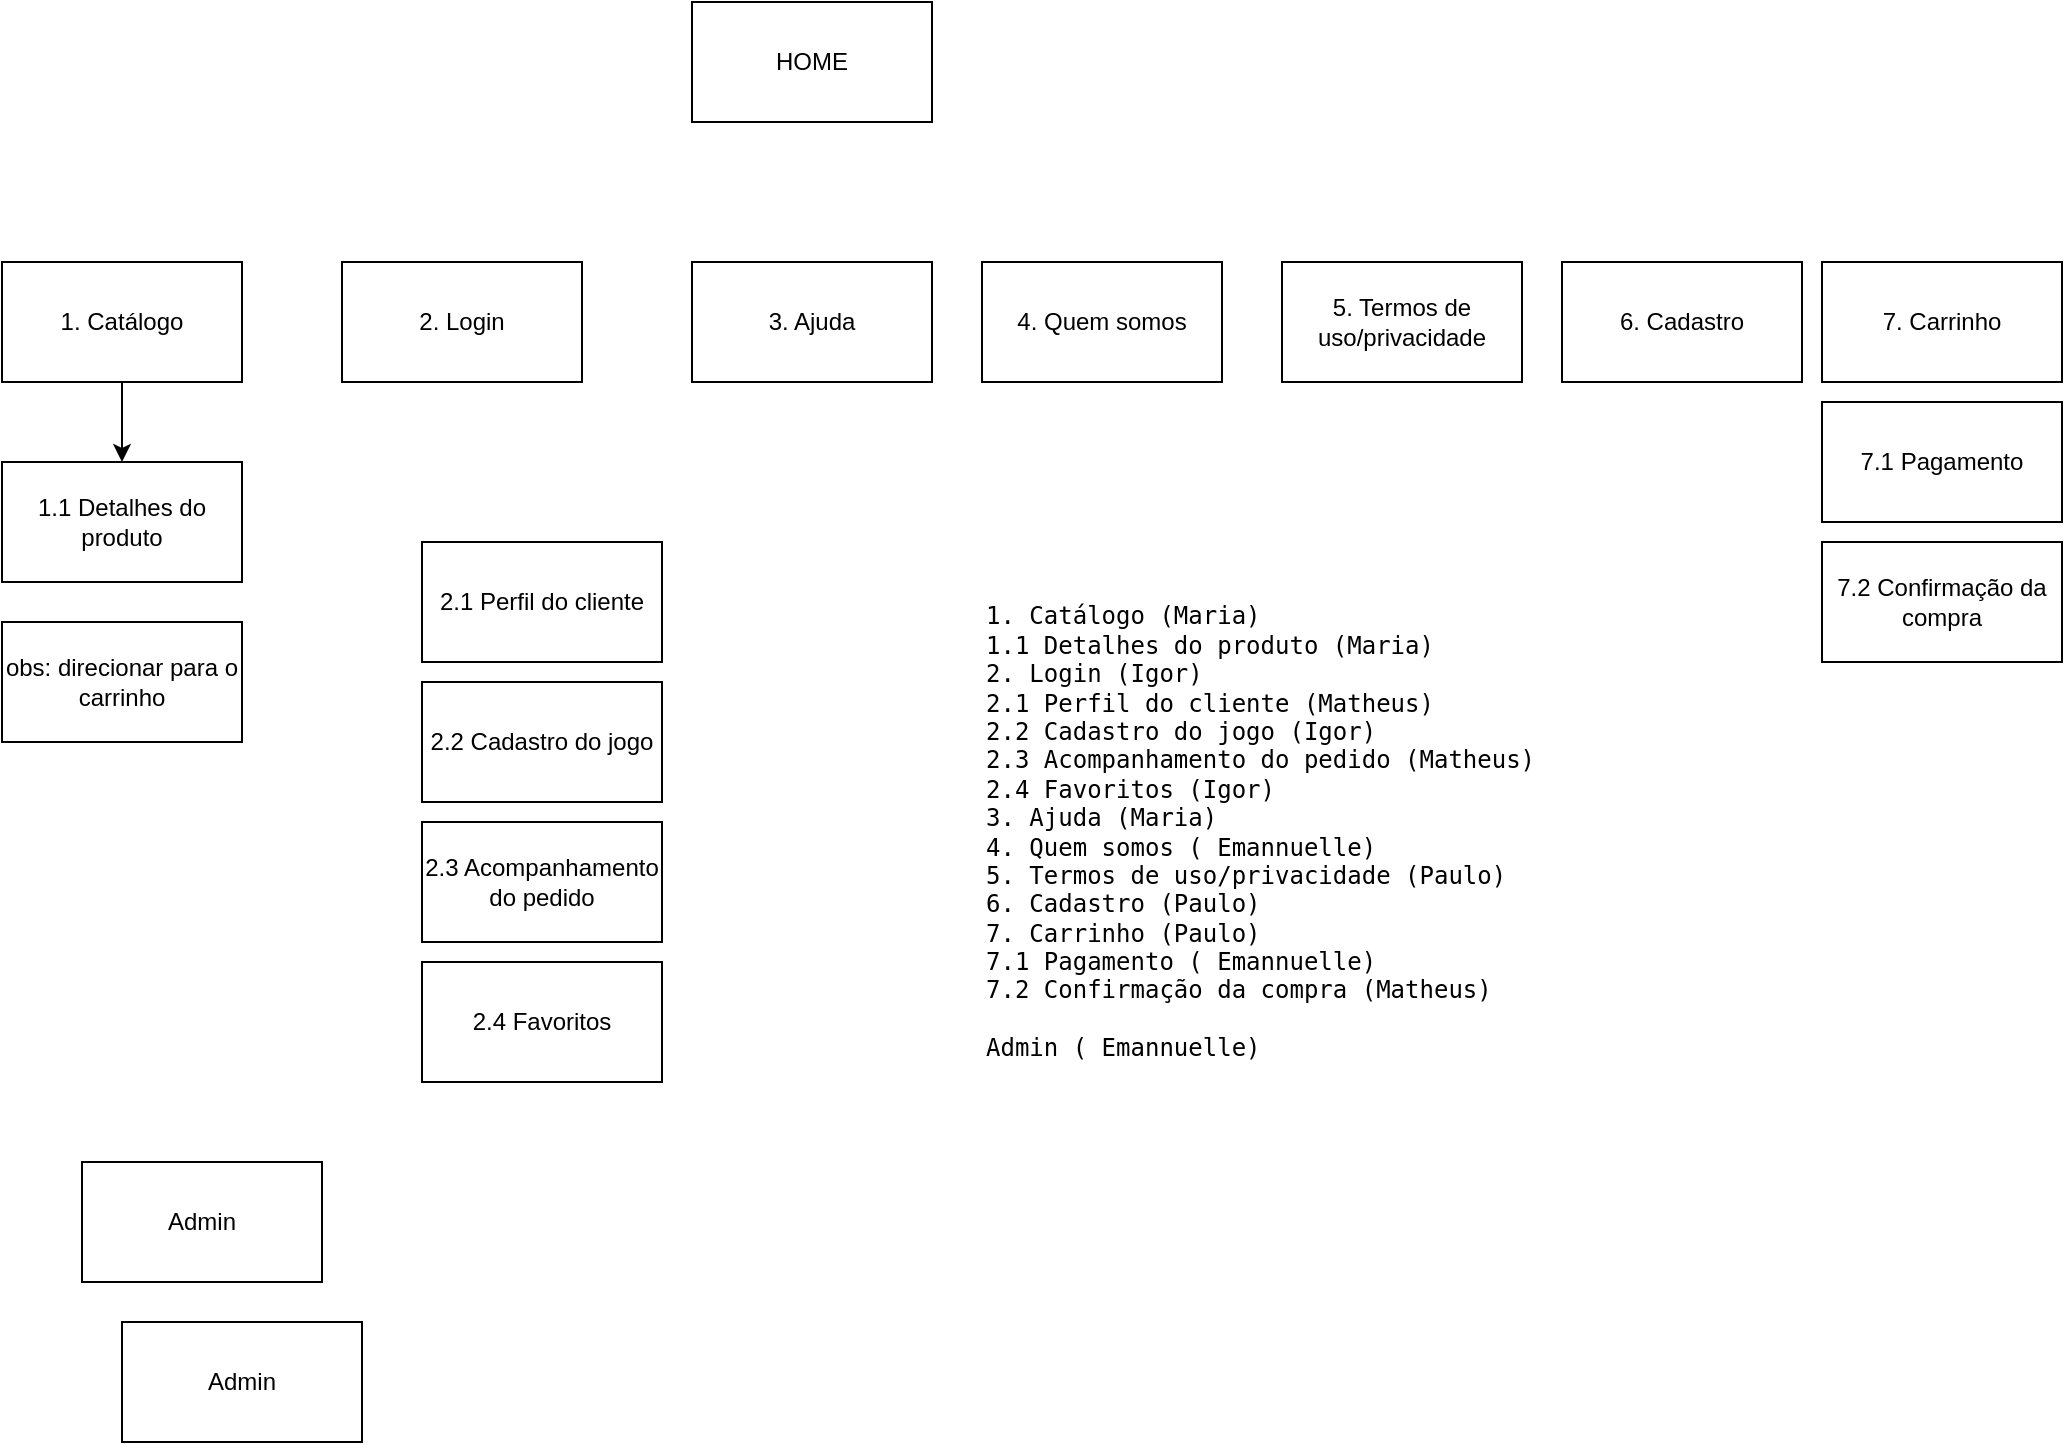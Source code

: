 <mxfile version="14.5.4" type="github" pages="16">
  <diagram id="6BHxPYrYha_IAXa4hT4B" name="Site map">
    <mxGraphModel dx="1022" dy="482" grid="1" gridSize="10" guides="1" tooltips="1" connect="1" arrows="1" fold="1" page="1" pageScale="1" pageWidth="850" pageHeight="1100" math="0" shadow="0">
      <root>
        <mxCell id="jSKRhnqbRBqFd3RoWQQz-0" />
        <mxCell id="jSKRhnqbRBqFd3RoWQQz-1" parent="jSKRhnqbRBqFd3RoWQQz-0" />
        <mxCell id="rxfOGpvoUFqQ_eX6fvpq-0" value="HOME" style="rounded=0;whiteSpace=wrap;html=1;" parent="jSKRhnqbRBqFd3RoWQQz-1" vertex="1">
          <mxGeometry x="365" y="40" width="120" height="60" as="geometry" />
        </mxCell>
        <mxCell id="AqmG2mKGh7_INFcLxvFy-2" value="" style="edgeStyle=orthogonalEdgeStyle;rounded=0;orthogonalLoop=1;jettySize=auto;html=1;" parent="jSKRhnqbRBqFd3RoWQQz-1" source="rxfOGpvoUFqQ_eX6fvpq-1" target="rxfOGpvoUFqQ_eX6fvpq-10" edge="1">
          <mxGeometry relative="1" as="geometry" />
        </mxCell>
        <mxCell id="rxfOGpvoUFqQ_eX6fvpq-1" value="1. Catálogo" style="rounded=0;whiteSpace=wrap;html=1;" parent="jSKRhnqbRBqFd3RoWQQz-1" vertex="1">
          <mxGeometry x="20" y="170" width="120" height="60" as="geometry" />
        </mxCell>
        <mxCell id="rxfOGpvoUFqQ_eX6fvpq-3" value="2. Login" style="rounded=0;whiteSpace=wrap;html=1;" parent="jSKRhnqbRBqFd3RoWQQz-1" vertex="1">
          <mxGeometry x="190" y="170" width="120" height="60" as="geometry" />
        </mxCell>
        <mxCell id="rxfOGpvoUFqQ_eX6fvpq-4" value="3. Ajuda" style="rounded=0;whiteSpace=wrap;html=1;" parent="jSKRhnqbRBqFd3RoWQQz-1" vertex="1">
          <mxGeometry x="365" y="170" width="120" height="60" as="geometry" />
        </mxCell>
        <mxCell id="rxfOGpvoUFqQ_eX6fvpq-5" value="4. Quem somos" style="rounded=0;whiteSpace=wrap;html=1;" parent="jSKRhnqbRBqFd3RoWQQz-1" vertex="1">
          <mxGeometry x="510" y="170" width="120" height="60" as="geometry" />
        </mxCell>
        <mxCell id="rxfOGpvoUFqQ_eX6fvpq-6" value="5. Termos de uso/privacidade" style="rounded=0;whiteSpace=wrap;html=1;" parent="jSKRhnqbRBqFd3RoWQQz-1" vertex="1">
          <mxGeometry x="660" y="170" width="120" height="60" as="geometry" />
        </mxCell>
        <mxCell id="rxfOGpvoUFqQ_eX6fvpq-8" value="6. Cadastro" style="rounded=0;whiteSpace=wrap;html=1;" parent="jSKRhnqbRBqFd3RoWQQz-1" vertex="1">
          <mxGeometry x="800" y="170" width="120" height="60" as="geometry" />
        </mxCell>
        <mxCell id="rxfOGpvoUFqQ_eX6fvpq-9" value="7. Carrinho" style="rounded=0;whiteSpace=wrap;html=1;" parent="jSKRhnqbRBqFd3RoWQQz-1" vertex="1">
          <mxGeometry x="930" y="170" width="120" height="60" as="geometry" />
        </mxCell>
        <mxCell id="rxfOGpvoUFqQ_eX6fvpq-10" value="1.1 Detalhes do produto" style="rounded=0;whiteSpace=wrap;html=1;" parent="jSKRhnqbRBqFd3RoWQQz-1" vertex="1">
          <mxGeometry x="20" y="270" width="120" height="60" as="geometry" />
        </mxCell>
        <mxCell id="rxfOGpvoUFqQ_eX6fvpq-11" value="obs: direcionar para o carrinho" style="rounded=0;whiteSpace=wrap;html=1;" parent="jSKRhnqbRBqFd3RoWQQz-1" vertex="1">
          <mxGeometry x="20" y="350" width="120" height="60" as="geometry" />
        </mxCell>
        <mxCell id="OkFQYpJ-uSqJq6BeiUNQ-0" value="2.1 Perfil do cliente" style="rounded=0;whiteSpace=wrap;html=1;" parent="jSKRhnqbRBqFd3RoWQQz-1" vertex="1">
          <mxGeometry x="230" y="310" width="120" height="60" as="geometry" />
        </mxCell>
        <mxCell id="OkFQYpJ-uSqJq6BeiUNQ-1" value="2.2 Cadastro do jogo" style="rounded=0;whiteSpace=wrap;html=1;" parent="jSKRhnqbRBqFd3RoWQQz-1" vertex="1">
          <mxGeometry x="230" y="380" width="120" height="60" as="geometry" />
        </mxCell>
        <mxCell id="OkFQYpJ-uSqJq6BeiUNQ-2" value="2.3 Acompanhamento do pedido" style="rounded=0;whiteSpace=wrap;html=1;" parent="jSKRhnqbRBqFd3RoWQQz-1" vertex="1">
          <mxGeometry x="230" y="450" width="120" height="60" as="geometry" />
        </mxCell>
        <mxCell id="OkFQYpJ-uSqJq6BeiUNQ-3" value="7.1 Pagamento" style="rounded=0;whiteSpace=wrap;html=1;" parent="jSKRhnqbRBqFd3RoWQQz-1" vertex="1">
          <mxGeometry x="930" y="240" width="120" height="60" as="geometry" />
        </mxCell>
        <mxCell id="OkFQYpJ-uSqJq6BeiUNQ-4" value="7.2 Confirmação da compra" style="rounded=0;whiteSpace=wrap;html=1;" parent="jSKRhnqbRBqFd3RoWQQz-1" vertex="1">
          <mxGeometry x="930" y="310" width="120" height="60" as="geometry" />
        </mxCell>
        <mxCell id="OkFQYpJ-uSqJq6BeiUNQ-5" value="2.4 Favoritos" style="rounded=0;whiteSpace=wrap;html=1;" parent="jSKRhnqbRBqFd3RoWQQz-1" vertex="1">
          <mxGeometry x="230" y="520" width="120" height="60" as="geometry" />
        </mxCell>
        <mxCell id="OkFQYpJ-uSqJq6BeiUNQ-6" value="Admin" style="rounded=0;whiteSpace=wrap;html=1;" parent="jSKRhnqbRBqFd3RoWQQz-1" vertex="1">
          <mxGeometry x="60" y="620" width="120" height="60" as="geometry" />
        </mxCell>
        <mxCell id="OkFQYpJ-uSqJq6BeiUNQ-7" value="Admin" style="rounded=0;whiteSpace=wrap;html=1;" parent="jSKRhnqbRBqFd3RoWQQz-1" vertex="1">
          <mxGeometry x="80" y="700" width="120" height="60" as="geometry" />
        </mxCell>
        <mxCell id="er7fl_btEjDB2VvMsWmW-1" value="&lt;pre class=&quot;chat-item__chat-info-msg&quot;&gt;1. Catálogo (Maria)&lt;br&gt;1.1 Detalhes do produto (Maria)&lt;br&gt;2. Login (Igor)&lt;br&gt;2.1 Perfil do cliente (Matheus)&lt;br&gt;2.2 Cadastro do jogo (Igor)&lt;br&gt;2.3 Acompanhamento do pedido (Matheus)&lt;br&gt;2.4 Favoritos (Igor)&lt;br&gt;3. Ajuda (Maria)&lt;br&gt;4. Quem somos ( Emannuelle)&lt;br&gt;5. Termos de uso/privacidade (Paulo)&lt;br&gt;6. Cadastro (Paulo)&lt;br&gt;7. Carrinho (Paulo) &lt;br&gt;7.1 Pagamento ( Emannuelle)&lt;br&gt;7.2 Confirmação da compra (Matheus)&lt;br&gt;&lt;br&gt;Admin ( Emannuelle)&lt;/pre&gt;" style="text;html=1;strokeColor=none;fillColor=none;align=left;verticalAlign=middle;whiteSpace=wrap;rounded=0;" parent="jSKRhnqbRBqFd3RoWQQz-1" vertex="1">
          <mxGeometry x="510" y="310" width="330" height="290" as="geometry" />
        </mxCell>
      </root>
    </mxGraphModel>
  </diagram>
  <diagram name="Home" id="03018318-947c-dd8e-b7a3-06fadd420f32">
    <mxGraphModel dx="4382" dy="964" grid="1" gridSize="10" guides="1" tooltips="1" connect="1" arrows="1" fold="1" page="1" pageScale="1" pageWidth="1169" pageHeight="827" background="#ffffff" math="0" shadow="0">
      <root>
        <mxCell id="0" />
        <mxCell id="1" parent="0" />
        <mxCell id="xY34lsDwpvVtfjsKnJmx-63" value="" style="rounded=0;whiteSpace=wrap;html=1;" parent="1" vertex="1">
          <mxGeometry x="-2300" y="205" width="1100" height="595" as="geometry" />
        </mxCell>
        <mxCell id="EvlID4vW6CZQDOhn_EE_-19" value="" style="rounded=0;whiteSpace=wrap;html=1;" parent="1" vertex="1">
          <mxGeometry x="-2300" y="155" width="1100" height="50" as="geometry" />
        </mxCell>
        <mxCell id="EvlID4vW6CZQDOhn_EE_-20" value="" style="rounded=0;whiteSpace=wrap;html=1;" parent="1" vertex="1">
          <mxGeometry x="-2300" y="20" width="1100" height="135" as="geometry" />
        </mxCell>
        <mxCell id="EvlID4vW6CZQDOhn_EE_-21" value="Search" style="strokeWidth=1;shadow=0;dashed=0;align=center;html=1;shape=mxgraph.mockup.forms.searchBox;strokeColor=#999999;mainText=;strokeColor2=#008cff;fontColor=#666666;fontSize=17;align=left;spacingLeft=3;rounded=0;labelBackgroundColor=none;comic=1;" parent="1" vertex="1">
          <mxGeometry x="-2000" y="75" width="370" height="30" as="geometry" />
        </mxCell>
        <mxCell id="EvlID4vW6CZQDOhn_EE_-22" value="Login/Registro/Usuário" style="text;html=1;points=[];align=left;verticalAlign=top;spacingTop=-4;fontSize=14;fontFamily=Verdana" parent="1" vertex="1">
          <mxGeometry x="-1617" y="80" width="60" height="20" as="geometry" />
        </mxCell>
        <mxCell id="EvlID4vW6CZQDOhn_EE_-23" value="Favoritos(icone)" style="text;html=1;points=[];align=left;verticalAlign=top;spacingTop=-4;fontSize=14;fontFamily=Verdana" parent="1" vertex="1">
          <mxGeometry x="-1470" y="80" width="60" height="20" as="geometry" />
        </mxCell>
        <mxCell id="EvlID4vW6CZQDOhn_EE_-24" value="Itens no carrinho(Icone)" style="text;html=1;points=[];align=left;verticalAlign=top;spacingTop=-4;fontSize=14;fontFamily=Verdana" parent="1" vertex="1">
          <mxGeometry x="-1370" y="80" width="60" height="20" as="geometry" />
        </mxCell>
        <mxCell id="EvlID4vW6CZQDOhn_EE_-26" value="&lt;font style=&quot;font-size: 36px&quot;&gt;Logo&lt;/font&gt;" style="rounded=1;whiteSpace=wrap;html=1;" parent="1" vertex="1">
          <mxGeometry x="-2270" y="45" width="230" height="80" as="geometry" />
        </mxCell>
        <mxCell id="xY34lsDwpvVtfjsKnJmx-1" value="Xbox One" style="text;html=1;points=[];align=left;verticalAlign=top;spacingTop=-4;fontSize=14;fontFamily=Verdana" parent="1" vertex="1">
          <mxGeometry x="-2040" y="170" width="60" height="20" as="geometry" />
        </mxCell>
        <mxCell id="xY34lsDwpvVtfjsKnJmx-2" value="Playstation 4" style="text;html=1;points=[];align=left;verticalAlign=top;spacingTop=-4;fontSize=14;fontFamily=Verdana" parent="1" vertex="1">
          <mxGeometry x="-1850" y="170" width="60" height="20" as="geometry" />
        </mxCell>
        <mxCell id="xY34lsDwpvVtfjsKnJmx-3" value="Nintendo Switch" style="text;html=1;points=[];align=left;verticalAlign=top;spacingTop=-4;fontSize=14;fontFamily=Verdana" parent="1" vertex="1">
          <mxGeometry x="-1640" y="170" width="60" height="20" as="geometry" />
        </mxCell>
        <mxCell id="xY34lsDwpvVtfjsKnJmx-4" value="Xbox Series" style="text;html=1;points=[];align=left;verticalAlign=top;spacingTop=-4;fontSize=14;fontFamily=Verdana" parent="1" vertex="1">
          <mxGeometry x="-1950" y="170" width="60" height="20" as="geometry" />
        </mxCell>
        <mxCell id="xY34lsDwpvVtfjsKnJmx-5" value="Playstation 5" style="text;html=1;points=[];align=left;verticalAlign=top;spacingTop=-4;fontSize=14;fontFamily=Verdana" parent="1" vertex="1">
          <mxGeometry x="-1740" y="170" width="60" height="20" as="geometry" />
        </mxCell>
        <mxCell id="xY34lsDwpvVtfjsKnJmx-9" value="" style="verticalLabelPosition=bottom;shadow=0;dashed=0;align=center;html=1;verticalAlign=top;strokeWidth=1;shape=mxgraph.mockup.graphics.simpleIcon;strokeColor=#999999;" parent="1" vertex="1">
          <mxGeometry x="-2190" y="214" width="870" height="200" as="geometry" />
        </mxCell>
        <mxCell id="xY34lsDwpvVtfjsKnJmx-61" value="" style="verticalLabelPosition=bottom;verticalAlign=top;html=1;shape=mxgraph.basic.rect;fillColor2=none;strokeWidth=1;size=20;indent=5;" parent="1" vertex="1">
          <mxGeometry x="-2300" y="690" width="1100" height="110" as="geometry" />
        </mxCell>
        <mxCell id="xY34lsDwpvVtfjsKnJmx-62" value="&lt;h1&gt;Heading&lt;/h1&gt;&lt;p&gt;Lorem ipsum dolor sit amet, consectetur adipisicing elit, sed do eiusmod tempor incididunt ut labore et dolore magna aliqua.&lt;/p&gt;" style="text;html=1;strokeColor=none;fillColor=none;spacing=5;spacingTop=-20;whiteSpace=wrap;overflow=hidden;rounded=0;" parent="1" vertex="1">
          <mxGeometry x="-2240" y="690" width="260" height="110" as="geometry" />
        </mxCell>
        <mxCell id="xY34lsDwpvVtfjsKnJmx-10" value="&lt;h2 class=&quot;mb-3&quot; style=&quot;box-sizing: border-box ; margin-top: 0px ; font-weight: 500 ; line-height: 1.2 ; color: rgb(33 , 37 , 41) ; font-family: &amp;#34;fira sans&amp;#34; , sans-serif ; letter-spacing: -0.8px ; text-align: left ; background-color: rgb(255 , 255 , 255) ; margin-bottom: 1rem&quot;&gt;&lt;font style=&quot;font-size: 18px&quot;&gt;Top Treding Desejos&lt;/font&gt;&lt;/h2&gt;" style="text;strokeColor=none;fillColor=none;html=1;fontSize=24;fontStyle=1;verticalAlign=middle;align=center;" parent="1" vertex="1">
          <mxGeometry x="-2180" y="439" width="137.5" height="30.263" as="geometry" />
        </mxCell>
        <mxCell id="xY34lsDwpvVtfjsKnJmx-11" value="&lt;h2 class=&quot;mb-3&quot; style=&quot;box-sizing: border-box ; margin-top: 0px ; font-weight: 500 ; line-height: 1.2 ; color: rgb(33 , 37 , 41) ; font-family: &amp;#34;fira sans&amp;#34; , sans-serif ; letter-spacing: -0.8px ; text-align: left ; background-color: rgb(255 , 255 , 255) ; margin-bottom: 1rem&quot;&gt;&lt;font style=&quot;font-size: 18px&quot;&gt;Top Treding Ofertas&lt;/font&gt;&lt;/h2&gt;" style="text;strokeColor=none;fillColor=none;html=1;fontSize=24;fontStyle=1;verticalAlign=middle;align=center;" parent="1" vertex="1">
          <mxGeometry x="-2180" y="565" width="137.5" height="30.263" as="geometry" />
        </mxCell>
        <mxCell id="xY34lsDwpvVtfjsKnJmx-12" value="" style="shape=ext;double=1;rounded=1;whiteSpace=wrap;html=1;" parent="1" vertex="1">
          <mxGeometry x="-2180" y="469.263" width="55" height="60.526" as="geometry" />
        </mxCell>
        <mxCell id="xY34lsDwpvVtfjsKnJmx-13" value="" style="shape=ext;double=1;rounded=1;whiteSpace=wrap;html=1;" parent="1" vertex="1">
          <mxGeometry x="-2097.5" y="469.263" width="55" height="60.526" as="geometry" />
        </mxCell>
        <mxCell id="xY34lsDwpvVtfjsKnJmx-14" value="" style="shape=ext;double=1;rounded=1;whiteSpace=wrap;html=1;" parent="1" vertex="1">
          <mxGeometry x="-2015" y="469.263" width="55" height="60.526" as="geometry" />
        </mxCell>
        <mxCell id="xY34lsDwpvVtfjsKnJmx-15" value="" style="shape=ext;double=1;rounded=1;whiteSpace=wrap;html=1;" parent="1" vertex="1">
          <mxGeometry x="-1932.5" y="469.263" width="55" height="60.526" as="geometry" />
        </mxCell>
        <mxCell id="xY34lsDwpvVtfjsKnJmx-16" value="" style="shape=ext;double=1;rounded=1;whiteSpace=wrap;html=1;" parent="1" vertex="1">
          <mxGeometry x="-1850" y="469.263" width="55" height="60.526" as="geometry" />
        </mxCell>
        <mxCell id="xY34lsDwpvVtfjsKnJmx-17" value="" style="shape=ext;double=1;rounded=1;whiteSpace=wrap;html=1;" parent="1" vertex="1">
          <mxGeometry x="-1767.5" y="469.263" width="55" height="60.526" as="geometry" />
        </mxCell>
        <mxCell id="xY34lsDwpvVtfjsKnJmx-24" value="" style="shape=ext;double=1;rounded=1;whiteSpace=wrap;html=1;" parent="1" vertex="1">
          <mxGeometry x="-1685" y="469.263" width="55" height="60.526" as="geometry" />
        </mxCell>
        <mxCell id="xY34lsDwpvVtfjsKnJmx-26" value="" style="verticalLabelPosition=bottom;verticalAlign=top;html=1;shape=mxgraph.basic.heart" parent="1" vertex="1">
          <mxGeometry x="-2170.833" y="538.868" width="18.333" height="15.132" as="geometry" />
        </mxCell>
        <mxCell id="xY34lsDwpvVtfjsKnJmx-29" value="" style="verticalLabelPosition=bottom;verticalAlign=top;html=1;shape=mxgraph.basic.heart" parent="1" vertex="1">
          <mxGeometry x="-2088.333" y="537.355" width="18.333" height="15.132" as="geometry" />
        </mxCell>
        <mxCell id="xY34lsDwpvVtfjsKnJmx-30" value="" style="verticalLabelPosition=bottom;verticalAlign=top;html=1;shape=mxgraph.basic.heart" parent="1" vertex="1">
          <mxGeometry x="-2005.833" y="538.868" width="18.333" height="15.132" as="geometry" />
        </mxCell>
        <mxCell id="xY34lsDwpvVtfjsKnJmx-31" value="" style="verticalLabelPosition=bottom;verticalAlign=top;html=1;shape=mxgraph.basic.heart" parent="1" vertex="1">
          <mxGeometry x="-1923.333" y="538.868" width="18.333" height="15.132" as="geometry" />
        </mxCell>
        <mxCell id="xY34lsDwpvVtfjsKnJmx-32" value="" style="verticalLabelPosition=bottom;verticalAlign=top;html=1;shape=mxgraph.basic.heart" parent="1" vertex="1">
          <mxGeometry x="-1840.833" y="537.355" width="18.333" height="15.132" as="geometry" />
        </mxCell>
        <mxCell id="xY34lsDwpvVtfjsKnJmx-33" value="" style="verticalLabelPosition=bottom;verticalAlign=top;html=1;shape=mxgraph.basic.heart" parent="1" vertex="1">
          <mxGeometry x="-1761.542" y="537.355" width="18.333" height="15.132" as="geometry" />
        </mxCell>
        <mxCell id="xY34lsDwpvVtfjsKnJmx-34" value="" style="verticalLabelPosition=bottom;verticalAlign=top;html=1;shape=mxgraph.basic.heart" parent="1" vertex="1">
          <mxGeometry x="-1685" y="537.355" width="18.333" height="15.132" as="geometry" />
        </mxCell>
        <mxCell id="xY34lsDwpvVtfjsKnJmx-43" value="" style="shape=ext;double=1;rounded=1;whiteSpace=wrap;html=1;" parent="1" vertex="1">
          <mxGeometry x="-2180" y="595.263" width="55" height="60.526" as="geometry" />
        </mxCell>
        <mxCell id="xY34lsDwpvVtfjsKnJmx-44" value="" style="shape=ext;double=1;rounded=1;whiteSpace=wrap;html=1;" parent="1" vertex="1">
          <mxGeometry x="-2097.5" y="595.263" width="55" height="60.526" as="geometry" />
        </mxCell>
        <mxCell id="xY34lsDwpvVtfjsKnJmx-45" value="" style="shape=ext;double=1;rounded=1;whiteSpace=wrap;html=1;" parent="1" vertex="1">
          <mxGeometry x="-2015" y="595.263" width="55" height="60.526" as="geometry" />
        </mxCell>
        <mxCell id="xY34lsDwpvVtfjsKnJmx-46" value="" style="shape=ext;double=1;rounded=1;whiteSpace=wrap;html=1;" parent="1" vertex="1">
          <mxGeometry x="-1932.5" y="595.263" width="55" height="60.526" as="geometry" />
        </mxCell>
        <mxCell id="xY34lsDwpvVtfjsKnJmx-47" value="" style="shape=ext;double=1;rounded=1;whiteSpace=wrap;html=1;" parent="1" vertex="1">
          <mxGeometry x="-1850" y="595.263" width="55" height="60.526" as="geometry" />
        </mxCell>
        <mxCell id="xY34lsDwpvVtfjsKnJmx-48" value="" style="shape=ext;double=1;rounded=1;whiteSpace=wrap;html=1;" parent="1" vertex="1">
          <mxGeometry x="-1767.5" y="595.263" width="55" height="60.526" as="geometry" />
        </mxCell>
        <mxCell id="xY34lsDwpvVtfjsKnJmx-49" value="" style="shape=ext;double=1;rounded=1;whiteSpace=wrap;html=1;" parent="1" vertex="1">
          <mxGeometry x="-1685" y="595.263" width="55" height="60.526" as="geometry" />
        </mxCell>
        <mxCell id="xY34lsDwpvVtfjsKnJmx-50" value="" style="verticalLabelPosition=bottom;verticalAlign=top;html=1;shape=mxgraph.basic.heart" parent="1" vertex="1">
          <mxGeometry x="-2170.833" y="664.868" width="18.333" height="15.132" as="geometry" />
        </mxCell>
        <mxCell id="xY34lsDwpvVtfjsKnJmx-51" value="" style="verticalLabelPosition=bottom;verticalAlign=top;html=1;shape=mxgraph.basic.heart" parent="1" vertex="1">
          <mxGeometry x="-2088.333" y="663.355" width="18.333" height="15.132" as="geometry" />
        </mxCell>
        <mxCell id="xY34lsDwpvVtfjsKnJmx-52" value="" style="verticalLabelPosition=bottom;verticalAlign=top;html=1;shape=mxgraph.basic.heart" parent="1" vertex="1">
          <mxGeometry x="-2005.833" y="664.868" width="18.333" height="15.132" as="geometry" />
        </mxCell>
        <mxCell id="xY34lsDwpvVtfjsKnJmx-53" value="" style="verticalLabelPosition=bottom;verticalAlign=top;html=1;shape=mxgraph.basic.heart" parent="1" vertex="1">
          <mxGeometry x="-1923.333" y="664.868" width="18.333" height="15.132" as="geometry" />
        </mxCell>
        <mxCell id="xY34lsDwpvVtfjsKnJmx-54" value="" style="verticalLabelPosition=bottom;verticalAlign=top;html=1;shape=mxgraph.basic.heart" parent="1" vertex="1">
          <mxGeometry x="-1840.833" y="663.355" width="18.333" height="15.132" as="geometry" />
        </mxCell>
        <mxCell id="xY34lsDwpvVtfjsKnJmx-55" value="" style="verticalLabelPosition=bottom;verticalAlign=top;html=1;shape=mxgraph.basic.heart" parent="1" vertex="1">
          <mxGeometry x="-1761.542" y="663.355" width="18.333" height="15.132" as="geometry" />
        </mxCell>
        <mxCell id="xY34lsDwpvVtfjsKnJmx-56" value="" style="verticalLabelPosition=bottom;verticalAlign=top;html=1;shape=mxgraph.basic.heart" parent="1" vertex="1">
          <mxGeometry x="-1685" y="663.355" width="18.333" height="15.132" as="geometry" />
        </mxCell>
      </root>
    </mxGraphModel>
  </diagram>
  <diagram id="rwUnRp-T9D9gH2rGis6C" name="1. Catálogo">
    <mxGraphModel dx="1022" dy="482" grid="1" gridSize="10" guides="1" tooltips="1" connect="1" arrows="1" fold="1" page="1" pageScale="1" pageWidth="850" pageHeight="1100" math="0" shadow="0">
      <root>
        <mxCell id="C8xFhCKPfJF7BymrQ9Vo-0" />
        <mxCell id="C8xFhCKPfJF7BymrQ9Vo-1" parent="C8xFhCKPfJF7BymrQ9Vo-0" />
      </root>
    </mxGraphModel>
  </diagram>
  <diagram id="76qGkDXaDrzP4gvBoVVX" name="1.1 Detalhes do produto">
    <mxGraphModel dx="2722" dy="482" grid="1" gridSize="10" guides="1" tooltips="1" connect="1" arrows="1" fold="1" page="1" pageScale="1" pageWidth="850" pageHeight="1100" math="0" shadow="0">
      <root>
        <mxCell id="1beiMoYhPYEvIwXm0a7y-0" />
        <mxCell id="1beiMoYhPYEvIwXm0a7y-1" parent="1beiMoYhPYEvIwXm0a7y-0" />
        <mxCell id="Fs6uX-oWleEeRA5tCD-5-19" value="" style="rounded=0;whiteSpace=wrap;html=1;" parent="1beiMoYhPYEvIwXm0a7y-1" vertex="1">
          <mxGeometry x="-1540" y="185" width="1100" height="50" as="geometry" />
        </mxCell>
        <mxCell id="Fs6uX-oWleEeRA5tCD-5-20" value="" style="rounded=0;whiteSpace=wrap;html=1;" parent="1beiMoYhPYEvIwXm0a7y-1" vertex="1">
          <mxGeometry x="-1540" y="50" width="1100" height="135" as="geometry" />
        </mxCell>
        <mxCell id="Fs6uX-oWleEeRA5tCD-5-21" value="Search" style="strokeWidth=1;shadow=0;dashed=0;align=center;html=1;shape=mxgraph.mockup.forms.searchBox;strokeColor=#999999;mainText=;strokeColor2=#008cff;fontColor=#666666;fontSize=17;align=left;spacingLeft=3;rounded=0;labelBackgroundColor=none;comic=1;" parent="1beiMoYhPYEvIwXm0a7y-1" vertex="1">
          <mxGeometry x="-1240" y="105" width="370" height="30" as="geometry" />
        </mxCell>
        <mxCell id="Fs6uX-oWleEeRA5tCD-5-22" value="Login/Registro/Usuário" style="text;html=1;points=[];align=left;verticalAlign=top;spacingTop=-4;fontSize=14;fontFamily=Verdana" parent="1beiMoYhPYEvIwXm0a7y-1" vertex="1">
          <mxGeometry x="-857" y="110" width="60" height="20" as="geometry" />
        </mxCell>
        <mxCell id="Fs6uX-oWleEeRA5tCD-5-23" value="Favoritos(icone)" style="text;html=1;points=[];align=left;verticalAlign=top;spacingTop=-4;fontSize=14;fontFamily=Verdana" parent="1beiMoYhPYEvIwXm0a7y-1" vertex="1">
          <mxGeometry x="-710" y="110" width="60" height="20" as="geometry" />
        </mxCell>
        <mxCell id="Fs6uX-oWleEeRA5tCD-5-24" value="Itens no carrinho(Icone)" style="text;html=1;points=[];align=left;verticalAlign=top;spacingTop=-4;fontSize=14;fontFamily=Verdana" parent="1beiMoYhPYEvIwXm0a7y-1" vertex="1">
          <mxGeometry x="-610" y="110" width="60" height="20" as="geometry" />
        </mxCell>
        <mxCell id="Fs6uX-oWleEeRA5tCD-5-25" value="Menu" style="text;html=1;points=[];align=left;verticalAlign=top;spacingTop=-4;fontSize=14;fontFamily=Verdana" parent="1beiMoYhPYEvIwXm0a7y-1" vertex="1">
          <mxGeometry x="-1480" y="200" width="60" height="20" as="geometry" />
        </mxCell>
        <mxCell id="Fs6uX-oWleEeRA5tCD-5-26" value="&lt;font style=&quot;font-size: 36px&quot;&gt;Logo&lt;/font&gt;" style="rounded=1;whiteSpace=wrap;html=1;" parent="1beiMoYhPYEvIwXm0a7y-1" vertex="1">
          <mxGeometry x="-1510" y="75" width="230" height="80" as="geometry" />
        </mxCell>
        <mxCell id="Fs6uX-oWleEeRA5tCD-5-27" value="" style="rounded=0;whiteSpace=wrap;html=1;" parent="1beiMoYhPYEvIwXm0a7y-1" vertex="1">
          <mxGeometry x="-1540" y="235" width="1100" height="50" as="geometry" />
        </mxCell>
      </root>
    </mxGraphModel>
  </diagram>
  <diagram id="VzepC-Y5FyIqI_XY9t8r" name="2. Login">
    <mxGraphModel dx="2553" dy="1903" grid="1" gridSize="10" guides="1" tooltips="1" connect="1" arrows="1" fold="1" page="1" pageScale="1" pageWidth="850" pageHeight="1100" math="0" shadow="0">
      <root>
        <mxCell id="mj-J-BZY_R__KjuEnV0y-0" />
        <mxCell id="mj-J-BZY_R__KjuEnV0y-1" parent="mj-J-BZY_R__KjuEnV0y-0" />
        <mxCell id="_XamHmanvefuF6bYhhCX-3" value="" style="rounded=0;whiteSpace=wrap;html=1;" vertex="1" parent="mj-J-BZY_R__KjuEnV0y-1">
          <mxGeometry x="430" y="150" width="420" height="440" as="geometry" />
        </mxCell>
        <mxCell id="_XamHmanvefuF6bYhhCX-4" value="&lt;font style=&quot;vertical-align: inherit&quot;&gt;&lt;font style=&quot;vertical-align: inherit ; font-size: 18px&quot;&gt;E-mail ou Telefone&lt;/font&gt;&lt;/font&gt;" style="rounded=1;whiteSpace=wrap;html=1;" vertex="1" parent="mj-J-BZY_R__KjuEnV0y-1">
          <mxGeometry x="460" y="233" width="320" height="40" as="geometry" />
        </mxCell>
        <mxCell id="_XamHmanvefuF6bYhhCX-5" value="&lt;font style=&quot;vertical-align: inherit&quot;&gt;&lt;font style=&quot;vertical-align: inherit ; font-size: 18px&quot;&gt;Senha&lt;/font&gt;&lt;/font&gt;" style="rounded=1;whiteSpace=wrap;html=1;" vertex="1" parent="mj-J-BZY_R__KjuEnV0y-1">
          <mxGeometry x="483" y="300" width="287" height="40" as="geometry" />
        </mxCell>
        <mxCell id="_XamHmanvefuF6bYhhCX-6" value="&lt;font style=&quot;vertical-align: inherit&quot;&gt;&lt;font style=&quot;vertical-align: inherit ; font-size: 18px&quot;&gt;Entrar&lt;/font&gt;&lt;/font&gt;" style="rounded=1;whiteSpace=wrap;html=1;" vertex="1" parent="mj-J-BZY_R__KjuEnV0y-1">
          <mxGeometry x="514" y="363" width="225" height="40" as="geometry" />
        </mxCell>
        <mxCell id="_XamHmanvefuF6bYhhCX-7" value="&lt;font style=&quot;vertical-align: inherit&quot;&gt;&lt;font style=&quot;vertical-align: inherit ; font-size: 18px&quot;&gt;Esqueceu a senha ?&lt;/font&gt;&lt;/font&gt;" style="text;html=1;strokeColor=none;fillColor=none;align=center;verticalAlign=middle;whiteSpace=wrap;rounded=0;" vertex="1" parent="mj-J-BZY_R__KjuEnV0y-1">
          <mxGeometry x="541.5" y="423" width="170" height="20" as="geometry" />
        </mxCell>
        <mxCell id="_XamHmanvefuF6bYhhCX-10" value="&lt;font style=&quot;vertical-align: inherit&quot;&gt;&lt;font style=&quot;vertical-align: inherit ; font-size: 18px&quot;&gt;Cadastro&amp;nbsp;&lt;/font&gt;&lt;/font&gt;" style="rounded=1;whiteSpace=wrap;html=1;" vertex="1" parent="mj-J-BZY_R__KjuEnV0y-1">
          <mxGeometry x="530" y="470" width="210" height="40" as="geometry" />
        </mxCell>
        <mxCell id="_XamHmanvefuF6bYhhCX-11" value="&lt;font style=&quot;vertical-align: inherit&quot;&gt;&lt;font style=&quot;vertical-align: inherit&quot;&gt;&lt;br&gt;&lt;/font&gt;&lt;/font&gt;" style="rounded=1;whiteSpace=wrap;html=1;" vertex="1" parent="mj-J-BZY_R__KjuEnV0y-1">
          <mxGeometry x="35" y="250" width="170" height="100" as="geometry" />
        </mxCell>
        <mxCell id="_XamHmanvefuF6bYhhCX-12" value="&lt;font style=&quot;vertical-align: inherit&quot;&gt;&lt;font style=&quot;vertical-align: inherit ; font-size: 24px&quot;&gt;Logo&lt;/font&gt;&lt;/font&gt;" style="text;html=1;strokeColor=none;fillColor=none;align=center;verticalAlign=middle;whiteSpace=wrap;rounded=0;" vertex="1" parent="mj-J-BZY_R__KjuEnV0y-1">
          <mxGeometry x="105" y="290" width="40" height="20" as="geometry" />
        </mxCell>
        <mxCell id="GLQMrL11HEh9GjL-4iiN-0" value="" style="rounded=0;whiteSpace=wrap;html=1;" vertex="1" parent="mj-J-BZY_R__KjuEnV0y-1">
          <mxGeometry x="-250" y="95" width="1100" height="50" as="geometry" />
        </mxCell>
        <mxCell id="GLQMrL11HEh9GjL-4iiN-1" value="" style="rounded=0;whiteSpace=wrap;html=1;" vertex="1" parent="mj-J-BZY_R__KjuEnV0y-1">
          <mxGeometry x="-250" y="-40" width="1100" height="135" as="geometry" />
        </mxCell>
        <mxCell id="GLQMrL11HEh9GjL-4iiN-2" value="Search" style="strokeWidth=1;shadow=0;dashed=0;align=center;html=1;shape=mxgraph.mockup.forms.searchBox;strokeColor=#999999;mainText=;strokeColor2=#008cff;fontColor=#666666;fontSize=17;align=left;spacingLeft=3;rounded=0;labelBackgroundColor=none;comic=1;" vertex="1" parent="mj-J-BZY_R__KjuEnV0y-1">
          <mxGeometry x="40" y="15" width="370" height="30" as="geometry" />
        </mxCell>
        <mxCell id="GLQMrL11HEh9GjL-4iiN-3" value="Login/Registro/Usuário" style="text;html=1;points=[];align=left;verticalAlign=top;spacingTop=-4;fontSize=14;fontFamily=Verdana" vertex="1" parent="mj-J-BZY_R__KjuEnV0y-1">
          <mxGeometry x="423" y="20" width="60" height="20" as="geometry" />
        </mxCell>
        <mxCell id="GLQMrL11HEh9GjL-4iiN-4" value="Favoritos(icone)" style="text;html=1;points=[];align=left;verticalAlign=top;spacingTop=-4;fontSize=14;fontFamily=Verdana" vertex="1" parent="mj-J-BZY_R__KjuEnV0y-1">
          <mxGeometry x="570" y="20" width="60" height="20" as="geometry" />
        </mxCell>
        <mxCell id="GLQMrL11HEh9GjL-4iiN-5" value="Itens no carrinho(Icone)" style="text;html=1;points=[];align=left;verticalAlign=top;spacingTop=-4;fontSize=14;fontFamily=Verdana" vertex="1" parent="mj-J-BZY_R__KjuEnV0y-1">
          <mxGeometry x="670" y="20" width="60" height="20" as="geometry" />
        </mxCell>
        <mxCell id="GLQMrL11HEh9GjL-4iiN-6" value="&lt;font style=&quot;font-size: 36px&quot;&gt;Logo&lt;/font&gt;" style="rounded=1;whiteSpace=wrap;html=1;" vertex="1" parent="mj-J-BZY_R__KjuEnV0y-1">
          <mxGeometry x="-230" y="-15" width="230" height="80" as="geometry" />
        </mxCell>
        <mxCell id="GLQMrL11HEh9GjL-4iiN-7" value="Xbox One" style="text;html=1;points=[];align=left;verticalAlign=top;spacingTop=-4;fontSize=14;fontFamily=Verdana" vertex="1" parent="mj-J-BZY_R__KjuEnV0y-1">
          <mxGeometry y="110" width="60" height="20" as="geometry" />
        </mxCell>
        <mxCell id="GLQMrL11HEh9GjL-4iiN-8" value="Playstation 4" style="text;html=1;points=[];align=left;verticalAlign=top;spacingTop=-4;fontSize=14;fontFamily=Verdana" vertex="1" parent="mj-J-BZY_R__KjuEnV0y-1">
          <mxGeometry x="190" y="110" width="60" height="20" as="geometry" />
        </mxCell>
        <mxCell id="GLQMrL11HEh9GjL-4iiN-9" value="Nintendo Switch" style="text;html=1;points=[];align=left;verticalAlign=top;spacingTop=-4;fontSize=14;fontFamily=Verdana" vertex="1" parent="mj-J-BZY_R__KjuEnV0y-1">
          <mxGeometry x="400" y="110" width="60" height="20" as="geometry" />
        </mxCell>
        <mxCell id="GLQMrL11HEh9GjL-4iiN-10" value="Xbox Series" style="text;html=1;points=[];align=left;verticalAlign=top;spacingTop=-4;fontSize=14;fontFamily=Verdana" vertex="1" parent="mj-J-BZY_R__KjuEnV0y-1">
          <mxGeometry x="90" y="110" width="60" height="20" as="geometry" />
        </mxCell>
        <mxCell id="GLQMrL11HEh9GjL-4iiN-11" value="Playstation 5" style="text;html=1;points=[];align=left;verticalAlign=top;spacingTop=-4;fontSize=14;fontFamily=Verdana" vertex="1" parent="mj-J-BZY_R__KjuEnV0y-1">
          <mxGeometry x="300" y="110" width="60" height="20" as="geometry" />
        </mxCell>
        <mxCell id="0ww71VLK9Gr8nqeqZMiY-0" value="" style="verticalLabelPosition=bottom;verticalAlign=top;html=1;shape=mxgraph.basic.rect;fillColor2=none;strokeWidth=1;size=20;indent=5;" vertex="1" parent="mj-J-BZY_R__KjuEnV0y-1">
          <mxGeometry x="-220" y="590" width="1070" height="110" as="geometry" />
        </mxCell>
        <mxCell id="0ww71VLK9Gr8nqeqZMiY-1" value="&lt;h1&gt;Heading&lt;/h1&gt;&lt;p&gt;Lorem ipsum dolor sit amet, consectetur adipisicing elit, sed do eiusmod tempor incididunt ut labore et dolore magna aliqua.&lt;/p&gt;" style="text;html=1;strokeColor=none;fillColor=none;spacing=5;spacingTop=-20;whiteSpace=wrap;overflow=hidden;rounded=0;" vertex="1" parent="mj-J-BZY_R__KjuEnV0y-1">
          <mxGeometry x="-200" y="590" width="260" height="110" as="geometry" />
        </mxCell>
      </root>
    </mxGraphModel>
  </diagram>
  <diagram id="SwP_xfxtCfYEdSW9mGVN" name="2.1 Perfil do cliente">
    <mxGraphModel dx="2722" dy="482" grid="1" gridSize="10" guides="1" tooltips="1" connect="1" arrows="1" fold="1" page="1" pageScale="1" pageWidth="850" pageHeight="1100" math="0" shadow="0">
      <root>
        <mxCell id="Axev3EsFKdRVuj_XaynP-0" />
        <mxCell id="Axev3EsFKdRVuj_XaynP-1" parent="Axev3EsFKdRVuj_XaynP-0" />
        <mxCell id="kbsSWD188aoLDAMRFJzI-3" value="" style="rounded=0;whiteSpace=wrap;html=1;" vertex="1" parent="Axev3EsFKdRVuj_XaynP-1">
          <mxGeometry x="-1135" y="265" width="1100" height="705" as="geometry" />
        </mxCell>
        <mxCell id="4LE2WePDQ5B9qiRNRkVW-16" value="" style="rounded=0;whiteSpace=wrap;html=1;" vertex="1" parent="Axev3EsFKdRVuj_XaynP-1">
          <mxGeometry x="-672.5" y="590" width="175" height="90" as="geometry" />
        </mxCell>
        <mxCell id="3ai3t4ZVGuiOGLlFuQrW-0" value="" style="rounded=0;whiteSpace=wrap;html=1;" parent="Axev3EsFKdRVuj_XaynP-1" vertex="1">
          <mxGeometry x="-1135" y="165" width="1100" height="50" as="geometry" />
        </mxCell>
        <mxCell id="3ai3t4ZVGuiOGLlFuQrW-1" value="" style="rounded=0;whiteSpace=wrap;html=1;" parent="Axev3EsFKdRVuj_XaynP-1" vertex="1">
          <mxGeometry x="-1135" y="30" width="1100" height="135" as="geometry" />
        </mxCell>
        <mxCell id="3ai3t4ZVGuiOGLlFuQrW-2" value="Search" style="strokeWidth=1;shadow=0;dashed=0;align=center;html=1;shape=mxgraph.mockup.forms.searchBox;strokeColor=#999999;mainText=;strokeColor2=#008cff;fontColor=#666666;fontSize=17;align=left;spacingLeft=3;rounded=0;labelBackgroundColor=none;comic=1;" parent="Axev3EsFKdRVuj_XaynP-1" vertex="1">
          <mxGeometry x="-835" y="85" width="370" height="30" as="geometry" />
        </mxCell>
        <mxCell id="3ai3t4ZVGuiOGLlFuQrW-3" value="Login/Registro/Usuário" style="text;html=1;points=[];align=left;verticalAlign=top;spacingTop=-4;fontSize=14;fontFamily=Verdana" parent="Axev3EsFKdRVuj_XaynP-1" vertex="1">
          <mxGeometry x="-452" y="90" width="60" height="20" as="geometry" />
        </mxCell>
        <mxCell id="3ai3t4ZVGuiOGLlFuQrW-4" value="Favoritos(icone)" style="text;html=1;points=[];align=left;verticalAlign=top;spacingTop=-4;fontSize=14;fontFamily=Verdana" parent="Axev3EsFKdRVuj_XaynP-1" vertex="1">
          <mxGeometry x="-305" y="90" width="60" height="20" as="geometry" />
        </mxCell>
        <mxCell id="3ai3t4ZVGuiOGLlFuQrW-5" value="Itens no carrinho(Icone)" style="text;html=1;points=[];align=left;verticalAlign=top;spacingTop=-4;fontSize=14;fontFamily=Verdana" parent="Axev3EsFKdRVuj_XaynP-1" vertex="1">
          <mxGeometry x="-205" y="90" width="60" height="20" as="geometry" />
        </mxCell>
        <mxCell id="3ai3t4ZVGuiOGLlFuQrW-6" value="Menu" style="text;html=1;points=[];align=left;verticalAlign=top;spacingTop=-4;fontSize=14;fontFamily=Verdana" parent="Axev3EsFKdRVuj_XaynP-1" vertex="1">
          <mxGeometry x="-1075" y="180" width="60" height="20" as="geometry" />
        </mxCell>
        <mxCell id="3ai3t4ZVGuiOGLlFuQrW-7" value="&lt;font style=&quot;font-size: 36px&quot;&gt;Logo&lt;/font&gt;" style="rounded=1;whiteSpace=wrap;html=1;" parent="Axev3EsFKdRVuj_XaynP-1" vertex="1">
          <mxGeometry x="-1105" y="55" width="230" height="80" as="geometry" />
        </mxCell>
        <mxCell id="3ai3t4ZVGuiOGLlFuQrW-8" value="" style="rounded=0;whiteSpace=wrap;html=1;" parent="Axev3EsFKdRVuj_XaynP-1" vertex="1">
          <mxGeometry x="-1135" y="215" width="1100" height="50" as="geometry" />
        </mxCell>
        <mxCell id="kbsSWD188aoLDAMRFJzI-4" value="&lt;font style=&quot;font-size: 27px&quot;&gt;SUA CONTA&lt;/font&gt;" style="text;html=1;strokeColor=none;fillColor=none;align=center;verticalAlign=middle;whiteSpace=wrap;rounded=0;" vertex="1" parent="Axev3EsFKdRVuj_XaynP-1">
          <mxGeometry x="-645" y="280" width="120" height="90" as="geometry" />
        </mxCell>
        <mxCell id="4LE2WePDQ5B9qiRNRkVW-0" value="" style="rounded=0;whiteSpace=wrap;html=1;" vertex="1" parent="Axev3EsFKdRVuj_XaynP-1">
          <mxGeometry x="-1045" y="410" width="170" height="90" as="geometry" />
        </mxCell>
        <mxCell id="4LE2WePDQ5B9qiRNRkVW-2" value="&lt;font style=&quot;font-size: 16px&quot;&gt;SUAS TROCAS&lt;/font&gt;" style="text;html=1;strokeColor=none;fillColor=none;align=center;verticalAlign=middle;whiteSpace=wrap;rounded=0;" vertex="1" parent="Axev3EsFKdRVuj_XaynP-1">
          <mxGeometry x="-1050" y="420" width="180" height="70" as="geometry" />
        </mxCell>
        <mxCell id="4LE2WePDQ5B9qiRNRkVW-9" value="" style="rounded=0;whiteSpace=wrap;html=1;" vertex="1" parent="Axev3EsFKdRVuj_XaynP-1">
          <mxGeometry x="-672.5" y="410" width="175" height="90" as="geometry" />
        </mxCell>
        <mxCell id="4LE2WePDQ5B9qiRNRkVW-10" value="" style="rounded=0;whiteSpace=wrap;html=1;" vertex="1" parent="Axev3EsFKdRVuj_XaynP-1">
          <mxGeometry x="-300" y="410" width="175" height="90" as="geometry" />
        </mxCell>
        <mxCell id="4LE2WePDQ5B9qiRNRkVW-11" value="&lt;font style=&quot;font-size: 16px&quot;&gt;DADOS PESSOAIS&lt;/font&gt;" style="text;html=1;strokeColor=none;fillColor=none;align=center;verticalAlign=middle;whiteSpace=wrap;rounded=0;" vertex="1" parent="Axev3EsFKdRVuj_XaynP-1">
          <mxGeometry x="-685" y="415" width="200" height="80" as="geometry" />
        </mxCell>
        <mxCell id="4LE2WePDQ5B9qiRNRkVW-13" value="&lt;span style=&quot;font-size: 16px&quot;&gt;DADOS DE &lt;br&gt;PAGAMENTO&lt;/span&gt;" style="text;html=1;strokeColor=none;fillColor=none;align=center;verticalAlign=middle;whiteSpace=wrap;rounded=0;" vertex="1" parent="Axev3EsFKdRVuj_XaynP-1">
          <mxGeometry x="-685" y="595" width="200" height="80" as="geometry" />
        </mxCell>
        <mxCell id="4LE2WePDQ5B9qiRNRkVW-14" value="&lt;span style=&quot;font-size: 16px&quot;&gt;FAVORITOS&lt;/span&gt;" style="text;html=1;strokeColor=none;fillColor=none;align=center;verticalAlign=middle;whiteSpace=wrap;rounded=0;" vertex="1" parent="Axev3EsFKdRVuj_XaynP-1">
          <mxGeometry x="-312.5" y="415" width="200" height="80" as="geometry" />
        </mxCell>
        <mxCell id="4LE2WePDQ5B9qiRNRkVW-17" value="" style="rounded=0;whiteSpace=wrap;html=1;" vertex="1" parent="Axev3EsFKdRVuj_XaynP-1">
          <mxGeometry x="-1047.5" y="590" width="175" height="90" as="geometry" />
        </mxCell>
        <mxCell id="4LE2WePDQ5B9qiRNRkVW-18" value="&lt;span style=&quot;font-size: 16px&quot;&gt;CENTRAL DE AJUDA&lt;/span&gt;" style="text;html=1;strokeColor=none;fillColor=none;align=center;verticalAlign=middle;whiteSpace=wrap;rounded=0;" vertex="1" parent="Axev3EsFKdRVuj_XaynP-1">
          <mxGeometry x="-1060" y="595" width="200" height="80" as="geometry" />
        </mxCell>
      </root>
    </mxGraphModel>
  </diagram>
  <diagram id="JAtxmD2NfV7S5TOjT46_" name="2.2 Cadastro do jogo">
    <mxGraphModel dx="3744" dy="964" grid="1" gridSize="10" guides="1" tooltips="1" connect="1" arrows="1" fold="1" page="1" pageScale="1" pageWidth="850" pageHeight="1100" math="0" shadow="0">
      <root>
        <mxCell id="A_3gO4-GDPg2RZddwLQI-0" />
        <mxCell id="A_3gO4-GDPg2RZddwLQI-1" parent="A_3gO4-GDPg2RZddwLQI-0" />
        <mxCell id="A_3gO4-GDPg2RZddwLQI-2" value="" style="rounded=0;whiteSpace=wrap;html=1;" parent="A_3gO4-GDPg2RZddwLQI-1" vertex="1">
          <mxGeometry x="-1110" y="175" width="1100" height="50" as="geometry" />
        </mxCell>
        <mxCell id="A_3gO4-GDPg2RZddwLQI-3" value="" style="rounded=0;whiteSpace=wrap;html=1;" parent="A_3gO4-GDPg2RZddwLQI-1" vertex="1">
          <mxGeometry x="-1110" y="40" width="1100" height="135" as="geometry" />
        </mxCell>
        <mxCell id="A_3gO4-GDPg2RZddwLQI-4" value="Search" style="strokeWidth=1;shadow=0;dashed=0;align=center;html=1;shape=mxgraph.mockup.forms.searchBox;strokeColor=#999999;mainText=;strokeColor2=#008cff;fontColor=#666666;fontSize=17;align=left;spacingLeft=3;rounded=0;labelBackgroundColor=none;comic=1;" parent="A_3gO4-GDPg2RZddwLQI-1" vertex="1">
          <mxGeometry x="-810" y="95" width="370" height="30" as="geometry" />
        </mxCell>
        <mxCell id="A_3gO4-GDPg2RZddwLQI-5" value="Login/Registro/Usuário" style="text;html=1;points=[];align=left;verticalAlign=top;spacingTop=-4;fontSize=14;fontFamily=Verdana" parent="A_3gO4-GDPg2RZddwLQI-1" vertex="1">
          <mxGeometry x="-427" y="100" width="60" height="20" as="geometry" />
        </mxCell>
        <mxCell id="A_3gO4-GDPg2RZddwLQI-6" value="Favoritos(icone)" style="text;html=1;points=[];align=left;verticalAlign=top;spacingTop=-4;fontSize=14;fontFamily=Verdana" parent="A_3gO4-GDPg2RZddwLQI-1" vertex="1">
          <mxGeometry x="-280" y="100" width="60" height="20" as="geometry" />
        </mxCell>
        <mxCell id="A_3gO4-GDPg2RZddwLQI-7" value="Itens no carrinho(Icone)" style="text;html=1;points=[];align=left;verticalAlign=top;spacingTop=-4;fontSize=14;fontFamily=Verdana" parent="A_3gO4-GDPg2RZddwLQI-1" vertex="1">
          <mxGeometry x="-180" y="100" width="60" height="20" as="geometry" />
        </mxCell>
        <mxCell id="A_3gO4-GDPg2RZddwLQI-8" value="Menu" style="text;html=1;points=[];align=left;verticalAlign=top;spacingTop=-4;fontSize=14;fontFamily=Verdana" parent="A_3gO4-GDPg2RZddwLQI-1" vertex="1">
          <mxGeometry x="-1050" y="190" width="60" height="20" as="geometry" />
        </mxCell>
        <mxCell id="A_3gO4-GDPg2RZddwLQI-9" value="&lt;font style=&quot;font-size: 36px&quot;&gt;Logo&lt;/font&gt;" style="rounded=1;whiteSpace=wrap;html=1;" parent="A_3gO4-GDPg2RZddwLQI-1" vertex="1">
          <mxGeometry x="-1080" y="65" width="230" height="80" as="geometry" />
        </mxCell>
        <mxCell id="A_3gO4-GDPg2RZddwLQI-10" value="&lt;u&gt;Carrinho&lt;/u&gt; &amp;gt; Chekout &amp;gt; Pedido Finalizado" style="rounded=0;whiteSpace=wrap;html=1;" parent="A_3gO4-GDPg2RZddwLQI-1" vertex="1">
          <mxGeometry x="-1110" y="225" width="1100" height="50" as="geometry" />
        </mxCell>
        <mxCell id="VXLe1CDmEBE5nm9ifPiK-0" value="&lt;font style=&quot;font-size: 14px&quot;&gt;Tipo de entrega&amp;nbsp;&lt;/font&gt;" style="rounded=1;whiteSpace=wrap;html=1;" vertex="1" parent="A_3gO4-GDPg2RZddwLQI-1">
          <mxGeometry x="-330" y="520" width="235" height="50" as="geometry" />
        </mxCell>
        <mxCell id="VXLe1CDmEBE5nm9ifPiK-2" value="&lt;font style=&quot;font-size: 14px&quot;&gt;Foto do Jogo&lt;/font&gt;" style="whiteSpace=wrap;html=1;aspect=fixed;" vertex="1" parent="A_3gO4-GDPg2RZddwLQI-1">
          <mxGeometry x="-950" y="355" width="110" height="110" as="geometry" />
        </mxCell>
        <mxCell id="VXLe1CDmEBE5nm9ifPiK-11" value="&lt;font style=&quot;font-size: 14px&quot;&gt;Ano do jogo&lt;/font&gt;" style="rounded=1;whiteSpace=wrap;html=1;" vertex="1" parent="A_3gO4-GDPg2RZddwLQI-1">
          <mxGeometry x="-630" y="400" width="230" height="50" as="geometry" />
        </mxCell>
        <mxCell id="VXLe1CDmEBE5nm9ifPiK-12" value="&lt;font style=&quot;font-size: 14px&quot;&gt;Categoria&lt;/font&gt;" style="rounded=1;whiteSpace=wrap;html=1;" vertex="1" parent="A_3gO4-GDPg2RZddwLQI-1">
          <mxGeometry x="-325" y="400" width="230" height="50" as="geometry" />
        </mxCell>
        <mxCell id="VXLe1CDmEBE5nm9ifPiK-13" value="&lt;font style=&quot;font-size: 14px&quot;&gt;Confirmação de cadastro&lt;/font&gt;" style="rounded=1;whiteSpace=wrap;html=1;" vertex="1" parent="A_3gO4-GDPg2RZddwLQI-1">
          <mxGeometry x="-480" y="740" width="220" height="50" as="geometry" />
        </mxCell>
        <mxCell id="VXLe1CDmEBE5nm9ifPiK-14" value="&lt;font style=&quot;font-size: 14px&quot;&gt;marca do jogo&lt;/font&gt;" style="rounded=1;whiteSpace=wrap;html=1;" vertex="1" parent="A_3gO4-GDPg2RZddwLQI-1">
          <mxGeometry x="-627.5" y="520" width="225" height="50" as="geometry" />
        </mxCell>
        <mxCell id="K6vf4VQ4eng6EcP9rgbc-2" value="" style="html=1;shadow=0;dashed=0;align=center;verticalAlign=middle;shape=mxgraph.arrows2.arrow;dy=0.6;dx=40;direction=south;notch=0;" vertex="1" parent="A_3gO4-GDPg2RZddwLQI-1">
          <mxGeometry x="-130" y="557" width="20" height="10" as="geometry" />
        </mxCell>
        <mxCell id="K6vf4VQ4eng6EcP9rgbc-6" value="" style="html=1;shadow=0;dashed=0;align=center;verticalAlign=middle;shape=mxgraph.arrows2.arrow;dy=0.6;dx=40;direction=south;notch=0;" vertex="1" parent="A_3gO4-GDPg2RZddwLQI-1">
          <mxGeometry x="-437" y="552" width="25" height="10" as="geometry" />
        </mxCell>
        <mxCell id="K6vf4VQ4eng6EcP9rgbc-7" value="&lt;font style=&quot;font-size: 14px&quot;&gt;Descrição do produto&lt;/font&gt;" style="rounded=1;whiteSpace=wrap;html=1;" vertex="1" parent="A_3gO4-GDPg2RZddwLQI-1">
          <mxGeometry x="-480" y="630" width="220" height="50" as="geometry" />
        </mxCell>
        <mxCell id="5nqHUvYVLF2y4hxWrtv9-0" value="" style="verticalLabelPosition=bottom;verticalAlign=top;html=1;shape=mxgraph.basic.rect;fillColor2=none;strokeWidth=1;size=20;indent=5;" vertex="1" parent="A_3gO4-GDPg2RZddwLQI-1">
          <mxGeometry x="-1100" y="840" width="1100" height="110" as="geometry" />
        </mxCell>
        <mxCell id="5nqHUvYVLF2y4hxWrtv9-1" value="&lt;h1&gt;Heading&lt;/h1&gt;&lt;p&gt;Lorem ipsum dolor sit amet, consectetur adipisicing elit, sed do eiusmod tempor incididunt ut labore et dolore magna aliqua.&lt;/p&gt;" style="text;html=1;strokeColor=none;fillColor=none;spacing=5;spacingTop=-20;whiteSpace=wrap;overflow=hidden;rounded=0;" vertex="1" parent="A_3gO4-GDPg2RZddwLQI-1">
          <mxGeometry x="-1040" y="840" width="260" height="110" as="geometry" />
        </mxCell>
      </root>
    </mxGraphModel>
  </diagram>
  <diagram id="41ykS7JTn7UQ881Bo_8h" name="2.3 Acompanhe seu pedido">
    <mxGraphModel grid="1" gridSize="10" guides="1" tooltips="1" connect="1" arrows="1" page="1" fold="1" pageScale="1" pageWidth="827" pageHeight="1169" math="0" shadow="0">
      <root>
        <mxCell id="idLc9d_l6A2cBDaMtnbR-0" />
        <mxCell id="idLc9d_l6A2cBDaMtnbR-1" parent="idLc9d_l6A2cBDaMtnbR-0" />
        <mxCell id="fl_eW3VQl85qkVKesCZz-0" value="" style="rounded=0;whiteSpace=wrap;html=1;" parent="idLc9d_l6A2cBDaMtnbR-1" vertex="1">
          <mxGeometry x="-1135" y="165" width="1100" height="50" as="geometry" />
        </mxCell>
        <mxCell id="fl_eW3VQl85qkVKesCZz-1" value="" style="rounded=0;whiteSpace=wrap;html=1;" parent="idLc9d_l6A2cBDaMtnbR-1" vertex="1">
          <mxGeometry x="-1135" y="30" width="1100" height="135" as="geometry" />
        </mxCell>
        <mxCell id="fl_eW3VQl85qkVKesCZz-2" value="Search" style="strokeWidth=1;shadow=0;dashed=0;align=center;html=1;shape=mxgraph.mockup.forms.searchBox;strokeColor=#999999;mainText=;strokeColor2=#008cff;fontColor=#666666;fontSize=17;align=left;spacingLeft=3;rounded=0;labelBackgroundColor=none;comic=1;" parent="idLc9d_l6A2cBDaMtnbR-1" vertex="1">
          <mxGeometry x="-835" y="85" width="370" height="30" as="geometry" />
        </mxCell>
        <mxCell id="fl_eW3VQl85qkVKesCZz-3" value="Login/Registro/Usuário" style="text;html=1;points=[];align=left;verticalAlign=top;spacingTop=-4;fontSize=14;fontFamily=Verdana" parent="idLc9d_l6A2cBDaMtnbR-1" vertex="1">
          <mxGeometry x="-452" y="90" width="60" height="20" as="geometry" />
        </mxCell>
        <mxCell id="fl_eW3VQl85qkVKesCZz-4" value="Favoritos(icone)" style="text;html=1;points=[];align=left;verticalAlign=top;spacingTop=-4;fontSize=14;fontFamily=Verdana" parent="idLc9d_l6A2cBDaMtnbR-1" vertex="1">
          <mxGeometry x="-305" y="90" width="60" height="20" as="geometry" />
        </mxCell>
        <mxCell id="fl_eW3VQl85qkVKesCZz-5" value="Itens no carrinho(Icone)" style="text;html=1;points=[];align=left;verticalAlign=top;spacingTop=-4;fontSize=14;fontFamily=Verdana" parent="idLc9d_l6A2cBDaMtnbR-1" vertex="1">
          <mxGeometry x="-205" y="90" width="60" height="20" as="geometry" />
        </mxCell>
        <mxCell id="fl_eW3VQl85qkVKesCZz-6" value="Menu" style="text;html=1;points=[];align=left;verticalAlign=top;spacingTop=-4;fontSize=14;fontFamily=Verdana" parent="idLc9d_l6A2cBDaMtnbR-1" vertex="1">
          <mxGeometry x="-1075" y="180" width="60" height="20" as="geometry" />
        </mxCell>
        <mxCell id="fl_eW3VQl85qkVKesCZz-7" value="&lt;font style=&quot;font-size: 36px&quot;&gt;Logo&lt;/font&gt;" style="rounded=1;whiteSpace=wrap;html=1;" parent="idLc9d_l6A2cBDaMtnbR-1" vertex="1">
          <mxGeometry x="-1105" y="55" width="230" height="80" as="geometry" />
        </mxCell>
        <mxCell id="fl_eW3VQl85qkVKesCZz-8" value="" style="rounded=0;whiteSpace=wrap;html=1;" parent="idLc9d_l6A2cBDaMtnbR-1" vertex="1">
          <mxGeometry x="-1135" y="215" width="1100" height="50" as="geometry" />
        </mxCell>
        <mxCell id="I7qDHfF1BASvOpuVj1ql-0" value="" style="rounded=0;whiteSpace=wrap;html=1;" vertex="1" parent="idLc9d_l6A2cBDaMtnbR-1">
          <mxGeometry x="-1135" y="265" width="1095" height="575" as="geometry" />
        </mxCell>
        <mxCell id="Vlq2tbKeY8-J3mvBWM_a-0" value="&lt;span style=&quot;font-size: 20px&quot;&gt;MINHA TROCA&lt;/span&gt;" style="text;html=1;strokeColor=none;fillColor=none;align=center;verticalAlign=middle;whiteSpace=wrap;rounded=0;" vertex="1" parent="idLc9d_l6A2cBDaMtnbR-1">
          <mxGeometry x="-702.5" y="270" width="230" height="50" as="geometry" />
        </mxCell>
        <mxCell id="0xuwVbe-V0NCwW2_Osj7-0" value="" style="shape=ext;double=1;rounded=1;whiteSpace=wrap;html=1;" vertex="1" parent="idLc9d_l6A2cBDaMtnbR-1">
          <mxGeometry x="-830" y="380" width="120" height="120" as="geometry" />
        </mxCell>
        <mxCell id="0xuwVbe-V0NCwW2_Osj7-1" value="" style="shape=ext;double=1;rounded=1;whiteSpace=wrap;html=1;" vertex="1" parent="idLc9d_l6A2cBDaMtnbR-1">
          <mxGeometry x="-470" y="380" width="120" height="120" as="geometry" />
        </mxCell>
        <mxCell id="0xuwVbe-V0NCwW2_Osj7-7" value="" style="endArrow=classic;html=1;exitX=1;exitY=0.25;exitDx=0;exitDy=0;entryX=0;entryY=0.25;entryDx=0;entryDy=0;" edge="1" parent="idLc9d_l6A2cBDaMtnbR-1" source="0xuwVbe-V0NCwW2_Osj7-0" target="0xuwVbe-V0NCwW2_Osj7-1">
          <mxGeometry width="50" height="50" relative="1" as="geometry">
            <mxPoint x="-620" y="430" as="sourcePoint" />
            <mxPoint x="-570" y="380" as="targetPoint" />
          </mxGeometry>
        </mxCell>
        <mxCell id="0xuwVbe-V0NCwW2_Osj7-8" value="" style="endArrow=classic;html=1;entryX=1;entryY=0.75;entryDx=0;entryDy=0;exitX=0;exitY=0.75;exitDx=0;exitDy=0;" edge="1" parent="idLc9d_l6A2cBDaMtnbR-1" source="0xuwVbe-V0NCwW2_Osj7-1" target="0xuwVbe-V0NCwW2_Osj7-0">
          <mxGeometry width="50" height="50" relative="1" as="geometry">
            <mxPoint x="-610" y="480" as="sourcePoint" />
            <mxPoint x="-560" y="430" as="targetPoint" />
          </mxGeometry>
        </mxCell>
        <mxCell id="0xuwVbe-V0NCwW2_Osj7-9" value="&lt;font style=&quot;font-size: 15px&quot;&gt;SEU&lt;br&gt;JOGO&lt;br&gt;&lt;/font&gt;" style="text;html=1;strokeColor=none;fillColor=none;align=center;verticalAlign=middle;whiteSpace=wrap;rounded=0;" vertex="1" parent="idLc9d_l6A2cBDaMtnbR-1">
          <mxGeometry x="-790" y="340" width="40" height="20" as="geometry" />
        </mxCell>
        <mxCell id="0xuwVbe-V0NCwW2_Osj7-10" value="&lt;font style=&quot;font-size: 15px&quot;&gt;JOGO&lt;br&gt;DESEJADO&lt;br&gt;&lt;/font&gt;" style="text;html=1;strokeColor=none;fillColor=none;align=center;verticalAlign=middle;whiteSpace=wrap;rounded=0;" vertex="1" parent="idLc9d_l6A2cBDaMtnbR-1">
          <mxGeometry x="-430" y="340" width="40" height="20" as="geometry" />
        </mxCell>
        <mxCell id="0xuwVbe-V0NCwW2_Osj7-11" value="CODIGO PARA RASTREIO" style="text;html=1;strokeColor=none;fillColor=none;align=center;verticalAlign=middle;whiteSpace=wrap;rounded=0;" vertex="1" parent="idLc9d_l6A2cBDaMtnbR-1">
          <mxGeometry x="-790" y="510" width="40" height="20" as="geometry" />
        </mxCell>
        <mxCell id="0xuwVbe-V0NCwW2_Osj7-12" value="CODIGO PARA RASTREIO" style="text;html=1;strokeColor=none;fillColor=none;align=center;verticalAlign=middle;whiteSpace=wrap;rounded=0;" vertex="1" parent="idLc9d_l6A2cBDaMtnbR-1">
          <mxGeometry x="-430" y="510" width="40" height="20" as="geometry" />
        </mxCell>
        <mxCell id="UpYJrmP-T0HZhSDUzSjd-0" value="" style="rounded=0;whiteSpace=wrap;html=1;" vertex="1" parent="idLc9d_l6A2cBDaMtnbR-1">
          <mxGeometry x="-1075" y="720" width="120" height="60" as="geometry" />
        </mxCell>
        <mxCell id="UpYJrmP-T0HZhSDUzSjd-1" value="CENTRAL DE AJUDA" style="text;html=1;strokeColor=none;fillColor=none;align=center;verticalAlign=middle;whiteSpace=wrap;rounded=0;" vertex="1" parent="idLc9d_l6A2cBDaMtnbR-1">
          <mxGeometry x="-1035" y="740" width="40" height="20" as="geometry" />
        </mxCell>
      </root>
    </mxGraphModel>
  </diagram>
  <diagram id="3rdWCao1I7P862cr0tiw" name="2.4 Favoritos">
    <mxGraphModel dx="3744" dy="964" grid="1" gridSize="10" guides="1" tooltips="1" connect="1" arrows="1" fold="1" page="1" pageScale="1" pageWidth="850" pageHeight="1100" math="0" shadow="0">
      <root>
        <mxCell id="LD5bs4zplruE-wKCd_Z1-0" />
        <mxCell id="LD5bs4zplruE-wKCd_Z1-1" parent="LD5bs4zplruE-wKCd_Z1-0" />
        <mxCell id="fviAwKYPnKsjUHLFdf9X-0" value="" style="rounded=0;whiteSpace=wrap;html=1;" parent="LD5bs4zplruE-wKCd_Z1-1" vertex="1">
          <mxGeometry x="-1135" y="165" width="1100" height="50" as="geometry" />
        </mxCell>
        <mxCell id="fviAwKYPnKsjUHLFdf9X-1" value="" style="rounded=0;whiteSpace=wrap;html=1;" parent="LD5bs4zplruE-wKCd_Z1-1" vertex="1">
          <mxGeometry x="-1135" y="30" width="1100" height="135" as="geometry" />
        </mxCell>
        <mxCell id="fviAwKYPnKsjUHLFdf9X-2" value="Search" style="strokeWidth=1;shadow=0;dashed=0;align=center;html=1;shape=mxgraph.mockup.forms.searchBox;strokeColor=#999999;mainText=;strokeColor2=#008cff;fontColor=#666666;fontSize=17;align=left;spacingLeft=3;rounded=0;labelBackgroundColor=none;comic=1;" parent="LD5bs4zplruE-wKCd_Z1-1" vertex="1">
          <mxGeometry x="-835" y="85" width="370" height="30" as="geometry" />
        </mxCell>
        <mxCell id="fviAwKYPnKsjUHLFdf9X-3" value="Login/Registro/Usuário" style="text;html=1;points=[];align=left;verticalAlign=top;spacingTop=-4;fontSize=14;fontFamily=Verdana" parent="LD5bs4zplruE-wKCd_Z1-1" vertex="1">
          <mxGeometry x="-452" y="90" width="60" height="20" as="geometry" />
        </mxCell>
        <mxCell id="fviAwKYPnKsjUHLFdf9X-4" value="Favoritos(icone)" style="text;html=1;points=[];align=left;verticalAlign=top;spacingTop=-4;fontSize=14;fontFamily=Verdana" parent="LD5bs4zplruE-wKCd_Z1-1" vertex="1">
          <mxGeometry x="-305" y="90" width="60" height="20" as="geometry" />
        </mxCell>
        <mxCell id="fviAwKYPnKsjUHLFdf9X-5" value="Itens no carrinho(Icone)" style="text;html=1;points=[];align=left;verticalAlign=top;spacingTop=-4;fontSize=14;fontFamily=Verdana" parent="LD5bs4zplruE-wKCd_Z1-1" vertex="1">
          <mxGeometry x="-205" y="90" width="60" height="20" as="geometry" />
        </mxCell>
        <mxCell id="fviAwKYPnKsjUHLFdf9X-6" value="Menu" style="text;html=1;points=[];align=left;verticalAlign=top;spacingTop=-4;fontSize=14;fontFamily=Verdana" parent="LD5bs4zplruE-wKCd_Z1-1" vertex="1">
          <mxGeometry x="-1075" y="180" width="60" height="20" as="geometry" />
        </mxCell>
        <mxCell id="fviAwKYPnKsjUHLFdf9X-7" value="&lt;font style=&quot;font-size: 36px&quot;&gt;Logo&lt;/font&gt;" style="rounded=1;whiteSpace=wrap;html=1;" parent="LD5bs4zplruE-wKCd_Z1-1" vertex="1">
          <mxGeometry x="-1105" y="55" width="230" height="80" as="geometry" />
        </mxCell>
        <mxCell id="fviAwKYPnKsjUHLFdf9X-8" value="&lt;u&gt;Carrinho&lt;/u&gt; &amp;gt; Chekout &amp;gt; Pedido Finalizado" style="rounded=0;whiteSpace=wrap;html=1;" parent="LD5bs4zplruE-wKCd_Z1-1" vertex="1">
          <mxGeometry x="-1135" y="215" width="1100" height="50" as="geometry" />
        </mxCell>
        <mxCell id="4S3p3FefwE_nNsEMKDdT-1" value="&lt;font style=&quot;font-size: 24px&quot;&gt;Lista de favoritos&amp;nbsp;&lt;/font&gt;" style="text;html=1;align=center;verticalAlign=middle;resizable=0;points=[];autosize=1;" vertex="1" parent="LD5bs4zplruE-wKCd_Z1-1">
          <mxGeometry x="-715" y="290" width="200" height="20" as="geometry" />
        </mxCell>
        <mxCell id="4S3p3FefwE_nNsEMKDdT-2" value="&lt;font style=&quot;font-size: 18px&quot;&gt;Foto do jogo&lt;/font&gt;" style="whiteSpace=wrap;html=1;aspect=fixed;" vertex="1" parent="LD5bs4zplruE-wKCd_Z1-1">
          <mxGeometry x="-850" y="380" width="110" height="110" as="geometry" />
        </mxCell>
        <mxCell id="4S3p3FefwE_nNsEMKDdT-3" value="&lt;font style=&quot;font-size: 18px&quot;&gt;Nome do jogo&lt;/font&gt;" style="text;html=1;align=center;verticalAlign=middle;resizable=0;points=[];autosize=1;" vertex="1" parent="LD5bs4zplruE-wKCd_Z1-1">
          <mxGeometry x="-715" y="425" width="130" height="20" as="geometry" />
        </mxCell>
        <mxCell id="4S3p3FefwE_nNsEMKDdT-4" value="&lt;font style=&quot;font-size: 18px&quot;&gt;foto do jogo&lt;/font&gt;" style="whiteSpace=wrap;html=1;aspect=fixed;" vertex="1" parent="LD5bs4zplruE-wKCd_Z1-1">
          <mxGeometry x="-850" y="570" width="110" height="110" as="geometry" />
        </mxCell>
        <mxCell id="4S3p3FefwE_nNsEMKDdT-5" value="&lt;font style=&quot;font-size: 18px&quot;&gt;Nome do jogo&lt;/font&gt;" style="text;html=1;align=center;verticalAlign=middle;resizable=0;points=[];autosize=1;" vertex="1" parent="LD5bs4zplruE-wKCd_Z1-1">
          <mxGeometry x="-715" y="620" width="130" height="20" as="geometry" />
        </mxCell>
        <mxCell id="4S3p3FefwE_nNsEMKDdT-6" value="&lt;font style=&quot;font-size: 18px&quot;&gt;Foto do jogo&amp;nbsp;&lt;/font&gt;" style="whiteSpace=wrap;html=1;aspect=fixed;" vertex="1" parent="LD5bs4zplruE-wKCd_Z1-1">
          <mxGeometry x="-850" y="780" width="110" height="110" as="geometry" />
        </mxCell>
        <mxCell id="4S3p3FefwE_nNsEMKDdT-7" value="&lt;font style=&quot;font-size: 18px&quot;&gt;Nome do jogo&lt;/font&gt;" style="text;html=1;align=center;verticalAlign=middle;resizable=0;points=[];autosize=1;" vertex="1" parent="LD5bs4zplruE-wKCd_Z1-1">
          <mxGeometry x="-715" y="825" width="130" height="20" as="geometry" />
        </mxCell>
        <mxCell id="TjqJkrVfhXcFbMydA03P-0" value="" style="verticalLabelPosition=bottom;verticalAlign=top;html=1;shape=mxgraph.basic.heart" vertex="1" parent="LD5bs4zplruE-wKCd_Z1-1">
          <mxGeometry x="-570.003" y="427.438" width="18.333" height="15.132" as="geometry" />
        </mxCell>
        <mxCell id="TjqJkrVfhXcFbMydA03P-1" value="" style="verticalLabelPosition=bottom;verticalAlign=top;html=1;shape=mxgraph.basic.heart" vertex="1" parent="LD5bs4zplruE-wKCd_Z1-1">
          <mxGeometry x="-570.003" y="622.438" width="18.333" height="15.132" as="geometry" />
        </mxCell>
        <mxCell id="TjqJkrVfhXcFbMydA03P-2" value="" style="verticalLabelPosition=bottom;verticalAlign=top;html=1;shape=mxgraph.basic.heart" vertex="1" parent="LD5bs4zplruE-wKCd_Z1-1">
          <mxGeometry x="-570.003" y="824.998" width="18.333" height="15.132" as="geometry" />
        </mxCell>
        <mxCell id="wMYn-DyRe8snESX5nXIN-0" value="" style="verticalLabelPosition=bottom;verticalAlign=top;html=1;shape=mxgraph.basic.rect;fillColor2=none;strokeWidth=1;size=20;indent=5;" vertex="1" parent="LD5bs4zplruE-wKCd_Z1-1">
          <mxGeometry x="-1110.84" y="960" width="1100" height="110" as="geometry" />
        </mxCell>
        <mxCell id="wMYn-DyRe8snESX5nXIN-1" value="&lt;h1&gt;Heading&lt;/h1&gt;&lt;p&gt;Lorem ipsum dolor sit amet, consectetur adipisicing elit, sed do eiusmod tempor incididunt ut labore et dolore magna aliqua.&lt;/p&gt;" style="text;html=1;strokeColor=none;fillColor=none;spacing=5;spacingTop=-20;whiteSpace=wrap;overflow=hidden;rounded=0;" vertex="1" parent="LD5bs4zplruE-wKCd_Z1-1">
          <mxGeometry x="-1050.84" y="960" width="260" height="110" as="geometry" />
        </mxCell>
      </root>
    </mxGraphModel>
  </diagram>
  <diagram id="wH2rziI9w0hHYgkecAog" name="3. Ajuda">
    <mxGraphModel dx="2646" dy="589" grid="1" gridSize="10" guides="1" tooltips="1" connect="1" arrows="1" fold="1" page="1" pageScale="1" pageWidth="850" pageHeight="1100" math="0" shadow="0">
      <root>
        <mxCell id="UxKOTzZetm44uuv51IiD-0" />
        <mxCell id="UxKOTzZetm44uuv51IiD-1" parent="UxKOTzZetm44uuv51IiD-0" />
        <mxCell id="1ooFwqgg6O3PLf-T5CDb-0" value="" style="rounded=0;whiteSpace=wrap;html=1;" parent="UxKOTzZetm44uuv51IiD-1" vertex="1">
          <mxGeometry x="-1135" y="165" width="1100" height="50" as="geometry" />
        </mxCell>
        <mxCell id="1ooFwqgg6O3PLf-T5CDb-1" value="" style="rounded=0;whiteSpace=wrap;html=1;" parent="UxKOTzZetm44uuv51IiD-1" vertex="1">
          <mxGeometry x="-1135" y="30" width="1100" height="135" as="geometry" />
        </mxCell>
        <mxCell id="1ooFwqgg6O3PLf-T5CDb-2" value="Search" style="strokeWidth=1;shadow=0;dashed=0;align=center;html=1;shape=mxgraph.mockup.forms.searchBox;strokeColor=#999999;mainText=;strokeColor2=#008cff;fontColor=#666666;fontSize=17;align=left;spacingLeft=3;rounded=0;labelBackgroundColor=none;comic=1;" parent="UxKOTzZetm44uuv51IiD-1" vertex="1">
          <mxGeometry x="-835" y="85" width="370" height="30" as="geometry" />
        </mxCell>
        <mxCell id="1ooFwqgg6O3PLf-T5CDb-3" value="Login/Registro/Usuário" style="text;html=1;points=[];align=left;verticalAlign=top;spacingTop=-4;fontSize=14;fontFamily=Verdana" parent="UxKOTzZetm44uuv51IiD-1" vertex="1">
          <mxGeometry x="-452" y="90" width="60" height="20" as="geometry" />
        </mxCell>
        <mxCell id="1ooFwqgg6O3PLf-T5CDb-4" value="Favoritos(icone)" style="text;html=1;points=[];align=left;verticalAlign=top;spacingTop=-4;fontSize=14;fontFamily=Verdana" parent="UxKOTzZetm44uuv51IiD-1" vertex="1">
          <mxGeometry x="-305" y="90" width="60" height="20" as="geometry" />
        </mxCell>
        <mxCell id="1ooFwqgg6O3PLf-T5CDb-5" value="Itens no carrinho(Icone)" style="text;html=1;points=[];align=left;verticalAlign=top;spacingTop=-4;fontSize=14;fontFamily=Verdana" parent="UxKOTzZetm44uuv51IiD-1" vertex="1">
          <mxGeometry x="-205" y="90" width="60" height="20" as="geometry" />
        </mxCell>
        <mxCell id="1ooFwqgg6O3PLf-T5CDb-6" value="Menu" style="text;html=1;points=[];align=left;verticalAlign=top;spacingTop=-4;fontSize=14;fontFamily=Verdana" parent="UxKOTzZetm44uuv51IiD-1" vertex="1">
          <mxGeometry x="-1075" y="180" width="60" height="20" as="geometry" />
        </mxCell>
        <mxCell id="1ooFwqgg6O3PLf-T5CDb-7" value="&lt;font style=&quot;font-size: 36px&quot;&gt;Logo&lt;/font&gt;" style="rounded=1;whiteSpace=wrap;html=1;" parent="UxKOTzZetm44uuv51IiD-1" vertex="1">
          <mxGeometry x="-1105" y="55" width="230" height="80" as="geometry" />
        </mxCell>
        <mxCell id="1ooFwqgg6O3PLf-T5CDb-8" value="" style="rounded=0;whiteSpace=wrap;html=1;" parent="UxKOTzZetm44uuv51IiD-1" vertex="1">
          <mxGeometry x="-1135" y="215" width="1100" height="50" as="geometry" />
        </mxCell>
      </root>
    </mxGraphModel>
  </diagram>
  <diagram id="necA7xC8uYr_u1PDyMAV" name="4. Quem somos">
    <mxGraphModel dx="2722" dy="482" grid="1" gridSize="10" guides="1" tooltips="1" connect="1" arrows="1" fold="1" page="1" pageScale="1" pageWidth="850" pageHeight="1100" math="0" shadow="0">
      <root>
        <mxCell id="_dv0Sc-YVc0Le6BnLMN1-0" />
        <mxCell id="_dv0Sc-YVc0Le6BnLMN1-1" parent="_dv0Sc-YVc0Le6BnLMN1-0" />
        <mxCell id="_dv0Sc-YVc0Le6BnLMN1-2" value="" style="rounded=0;whiteSpace=wrap;html=1;" parent="_dv0Sc-YVc0Le6BnLMN1-1" vertex="1">
          <mxGeometry x="-1135" y="165" width="1100" height="50" as="geometry" />
        </mxCell>
        <mxCell id="_dv0Sc-YVc0Le6BnLMN1-3" value="" style="rounded=0;whiteSpace=wrap;html=1;" parent="_dv0Sc-YVc0Le6BnLMN1-1" vertex="1">
          <mxGeometry x="-1135" y="30" width="1100" height="135" as="geometry" />
        </mxCell>
        <mxCell id="_dv0Sc-YVc0Le6BnLMN1-4" value="Search" style="strokeWidth=1;shadow=0;dashed=0;align=center;html=1;shape=mxgraph.mockup.forms.searchBox;strokeColor=#999999;mainText=;strokeColor2=#008cff;fontColor=#666666;fontSize=17;align=left;spacingLeft=3;rounded=0;labelBackgroundColor=none;comic=1;" parent="_dv0Sc-YVc0Le6BnLMN1-1" vertex="1">
          <mxGeometry x="-835" y="85" width="370" height="30" as="geometry" />
        </mxCell>
        <mxCell id="_dv0Sc-YVc0Le6BnLMN1-5" value="Login/Registro/Usuário" style="text;html=1;points=[];align=left;verticalAlign=top;spacingTop=-4;fontSize=14;fontFamily=Verdana" parent="_dv0Sc-YVc0Le6BnLMN1-1" vertex="1">
          <mxGeometry x="-452" y="90" width="60" height="20" as="geometry" />
        </mxCell>
        <mxCell id="_dv0Sc-YVc0Le6BnLMN1-6" value="Favoritos(icone)" style="text;html=1;points=[];align=left;verticalAlign=top;spacingTop=-4;fontSize=14;fontFamily=Verdana" parent="_dv0Sc-YVc0Le6BnLMN1-1" vertex="1">
          <mxGeometry x="-305" y="90" width="60" height="20" as="geometry" />
        </mxCell>
        <mxCell id="_dv0Sc-YVc0Le6BnLMN1-7" value="Itens no carrinho(Icone)" style="text;html=1;points=[];align=left;verticalAlign=top;spacingTop=-4;fontSize=14;fontFamily=Verdana" parent="_dv0Sc-YVc0Le6BnLMN1-1" vertex="1">
          <mxGeometry x="-205" y="90" width="60" height="20" as="geometry" />
        </mxCell>
        <mxCell id="_dv0Sc-YVc0Le6BnLMN1-8" value="Menu" style="text;html=1;points=[];align=left;verticalAlign=top;spacingTop=-4;fontSize=14;fontFamily=Verdana" parent="_dv0Sc-YVc0Le6BnLMN1-1" vertex="1">
          <mxGeometry x="-1075" y="180" width="60" height="20" as="geometry" />
        </mxCell>
        <mxCell id="_dv0Sc-YVc0Le6BnLMN1-9" value="&lt;font style=&quot;font-size: 36px&quot;&gt;Logo&lt;/font&gt;" style="rounded=1;whiteSpace=wrap;html=1;" parent="_dv0Sc-YVc0Le6BnLMN1-1" vertex="1">
          <mxGeometry x="-1105" y="55" width="230" height="80" as="geometry" />
        </mxCell>
        <mxCell id="_dv0Sc-YVc0Le6BnLMN1-10" value="&lt;u&gt;Carrinho&lt;/u&gt; &amp;gt; Chekout &amp;gt; Pedido Finalizado" style="rounded=0;whiteSpace=wrap;html=1;" parent="_dv0Sc-YVc0Le6BnLMN1-1" vertex="1">
          <mxGeometry x="-1135" y="215" width="1100" height="50" as="geometry" />
        </mxCell>
      </root>
    </mxGraphModel>
  </diagram>
  <diagram id="ku57GFmSWPMtmZncLMs2" name="5. Termos de uso/privacidade">
    <mxGraphModel dx="1022" dy="482" grid="1" gridSize="10" guides="1" tooltips="1" connect="1" arrows="1" fold="1" page="1" pageScale="1" pageWidth="850" pageHeight="1100" math="0" shadow="0">
      <root>
        <mxCell id="kTYzZOTmNLX7BAYkyTRQ-0" />
        <mxCell id="kTYzZOTmNLX7BAYkyTRQ-1" parent="kTYzZOTmNLX7BAYkyTRQ-0" />
      </root>
    </mxGraphModel>
  </diagram>
  <diagram id="_r7Gj23Ktvsyvm4zoaGK" name="6. Cadastro">
    <mxGraphModel dx="946" dy="589" grid="1" gridSize="10" guides="1" tooltips="1" connect="1" arrows="1" fold="1" page="1" pageScale="1" pageWidth="850" pageHeight="1100" math="0" shadow="0">
      <root>
        <mxCell id="fC0uUQ1T3i8mcyEmxcwB-0" />
        <mxCell id="fC0uUQ1T3i8mcyEmxcwB-1" parent="fC0uUQ1T3i8mcyEmxcwB-0" />
      </root>
    </mxGraphModel>
  </diagram>
  <diagram name="7. Carrinho" id="KCILLXkkP0Swbf9XyfKC">
    <mxGraphModel dx="2191" dy="482" grid="1" gridSize="10" guides="1" tooltips="1" connect="1" arrows="1" fold="1" page="1" pageScale="1" pageWidth="1169" pageHeight="827" background="#ffffff" math="0" shadow="0">
      <root>
        <mxCell id="OjLqEyWXbQTBjti2A4C7-0" />
        <mxCell id="OjLqEyWXbQTBjti2A4C7-1" parent="OjLqEyWXbQTBjti2A4C7-0" />
        <mxCell id="J1p3hHA4gyAyO3NewoR--10" value="" style="rounded=0;whiteSpace=wrap;html=1;" parent="OjLqEyWXbQTBjti2A4C7-1" vertex="1">
          <mxGeometry x="-1133" y="270" width="1097" height="400" as="geometry" />
        </mxCell>
        <mxCell id="J1p3hHA4gyAyO3NewoR--3" value="" style="rounded=0;whiteSpace=wrap;html=1;" parent="OjLqEyWXbQTBjti2A4C7-1" vertex="1">
          <mxGeometry x="-1135" y="165" width="1100" height="50" as="geometry" />
        </mxCell>
        <mxCell id="J1p3hHA4gyAyO3NewoR--2" value="" style="rounded=0;whiteSpace=wrap;html=1;" parent="OjLqEyWXbQTBjti2A4C7-1" vertex="1">
          <mxGeometry x="-1135" y="30" width="1100" height="135" as="geometry" />
        </mxCell>
        <mxCell id="OjLqEyWXbQTBjti2A4C7-4" value="Search" style="strokeWidth=1;shadow=0;dashed=0;align=center;html=1;shape=mxgraph.mockup.forms.searchBox;strokeColor=#999999;mainText=;strokeColor2=#008cff;fontColor=#666666;fontSize=17;align=left;spacingLeft=3;rounded=0;labelBackgroundColor=none;comic=1;" parent="OjLqEyWXbQTBjti2A4C7-1" vertex="1">
          <mxGeometry x="-835" y="85" width="370" height="30" as="geometry" />
        </mxCell>
        <mxCell id="OjLqEyWXbQTBjti2A4C7-5" value="Login/Registro/Usuário" style="text;html=1;points=[];align=left;verticalAlign=top;spacingTop=-4;fontSize=14;fontFamily=Verdana" parent="OjLqEyWXbQTBjti2A4C7-1" vertex="1">
          <mxGeometry x="-452" y="90" width="60" height="20" as="geometry" />
        </mxCell>
        <mxCell id="OjLqEyWXbQTBjti2A4C7-6" value="Favoritos(icone)" style="text;html=1;points=[];align=left;verticalAlign=top;spacingTop=-4;fontSize=14;fontFamily=Verdana" parent="OjLqEyWXbQTBjti2A4C7-1" vertex="1">
          <mxGeometry x="-305" y="90" width="60" height="20" as="geometry" />
        </mxCell>
        <mxCell id="OjLqEyWXbQTBjti2A4C7-7" value="Itens no carrinho(Icone)" style="text;html=1;points=[];align=left;verticalAlign=top;spacingTop=-4;fontSize=14;fontFamily=Verdana" parent="OjLqEyWXbQTBjti2A4C7-1" vertex="1">
          <mxGeometry x="-205" y="90" width="60" height="20" as="geometry" />
        </mxCell>
        <mxCell id="OjLqEyWXbQTBjti2A4C7-12" value="Menu" style="text;html=1;points=[];align=left;verticalAlign=top;spacingTop=-4;fontSize=14;fontFamily=Verdana" parent="OjLqEyWXbQTBjti2A4C7-1" vertex="1">
          <mxGeometry x="-1075" y="180" width="60" height="20" as="geometry" />
        </mxCell>
        <mxCell id="OjLqEyWXbQTBjti2A4C7-13" value="Xbox One" style="text;html=1;points=[];align=left;verticalAlign=top;spacingTop=-4;fontSize=14;fontFamily=Verdana" parent="OjLqEyWXbQTBjti2A4C7-1" vertex="1">
          <mxGeometry x="-920" y="180" width="60" height="20" as="geometry" />
        </mxCell>
        <mxCell id="OjLqEyWXbQTBjti2A4C7-14" value="Playstation 4" style="text;html=1;points=[];align=left;verticalAlign=top;spacingTop=-4;fontSize=14;fontFamily=Verdana" parent="OjLqEyWXbQTBjti2A4C7-1" vertex="1">
          <mxGeometry x="-730" y="180" width="60" height="20" as="geometry" />
        </mxCell>
        <mxCell id="OjLqEyWXbQTBjti2A4C7-15" value="Nintendo Switch" style="text;html=1;points=[];align=left;verticalAlign=top;spacingTop=-4;fontSize=14;fontFamily=Verdana" parent="OjLqEyWXbQTBjti2A4C7-1" vertex="1">
          <mxGeometry x="-520" y="180" width="60" height="20" as="geometry" />
        </mxCell>
        <mxCell id="J1p3hHA4gyAyO3NewoR--1" value="&lt;font style=&quot;font-size: 36px&quot;&gt;Logo&lt;/font&gt;" style="rounded=1;whiteSpace=wrap;html=1;" parent="OjLqEyWXbQTBjti2A4C7-1" vertex="1">
          <mxGeometry x="-1105" y="55" width="230" height="80" as="geometry" />
        </mxCell>
        <mxCell id="J1p3hHA4gyAyO3NewoR--4" value="Xbox Series" style="text;html=1;points=[];align=left;verticalAlign=top;spacingTop=-4;fontSize=14;fontFamily=Verdana" parent="OjLqEyWXbQTBjti2A4C7-1" vertex="1">
          <mxGeometry x="-830" y="180" width="60" height="20" as="geometry" />
        </mxCell>
        <mxCell id="J1p3hHA4gyAyO3NewoR--6" value="Playstation 5" style="text;html=1;points=[];align=left;verticalAlign=top;spacingTop=-4;fontSize=14;fontFamily=Verdana" parent="OjLqEyWXbQTBjti2A4C7-1" vertex="1">
          <mxGeometry x="-620" y="180" width="60" height="20" as="geometry" />
        </mxCell>
        <mxCell id="J1p3hHA4gyAyO3NewoR--7" value="" style="rounded=0;whiteSpace=wrap;html=1;" parent="OjLqEyWXbQTBjti2A4C7-1" vertex="1">
          <mxGeometry x="-1135" y="215" width="1100" height="50" as="geometry" />
        </mxCell>
        <mxCell id="J1p3hHA4gyAyO3NewoR--8" value="Rorapé com informações de contato, seguindo o padrão da pagina principal" style="rounded=0;whiteSpace=wrap;html=1;" parent="OjLqEyWXbQTBjti2A4C7-1" vertex="1">
          <mxGeometry x="-1137" y="675" width="1100" height="50" as="geometry" />
        </mxCell>
        <mxCell id="J1p3hHA4gyAyO3NewoR--9" value="&lt;font style=&quot;font-size: 18px&quot;&gt;Status do carrinho e itens&lt;/font&gt;" style="text;html=1;strokeColor=none;fillColor=none;align=center;verticalAlign=middle;whiteSpace=wrap;rounded=0;" parent="OjLqEyWXbQTBjti2A4C7-1" vertex="1">
          <mxGeometry x="-1120" y="300" width="285" height="90" as="geometry" />
        </mxCell>
      </root>
    </mxGraphModel>
  </diagram>
  <diagram id="52Cz7JIrcb9SEXyH16ui" name="7.1 Pagamento">
    <mxGraphModel dx="2646" dy="589" grid="1" gridSize="10" guides="1" tooltips="1" connect="1" arrows="1" fold="1" page="1" pageScale="1" pageWidth="850" pageHeight="1100" math="0" shadow="0">
      <root>
        <mxCell id="2Rp3DTuk9bnwPIcLgobM-0" />
        <mxCell id="2Rp3DTuk9bnwPIcLgobM-1" parent="2Rp3DTuk9bnwPIcLgobM-0" />
        <mxCell id="2Rp3DTuk9bnwPIcLgobM-2" value="" style="rounded=0;whiteSpace=wrap;html=1;" parent="2Rp3DTuk9bnwPIcLgobM-1" vertex="1">
          <mxGeometry x="-1135" y="165" width="1100" height="50" as="geometry" />
        </mxCell>
        <mxCell id="2Rp3DTuk9bnwPIcLgobM-3" value="" style="rounded=0;whiteSpace=wrap;html=1;" parent="2Rp3DTuk9bnwPIcLgobM-1" vertex="1">
          <mxGeometry x="-1135" y="30" width="1100" height="135" as="geometry" />
        </mxCell>
        <mxCell id="2Rp3DTuk9bnwPIcLgobM-4" value="Search" style="strokeWidth=1;shadow=0;dashed=0;align=center;html=1;shape=mxgraph.mockup.forms.searchBox;strokeColor=#999999;mainText=;strokeColor2=#008cff;fontColor=#666666;fontSize=17;align=left;spacingLeft=3;rounded=0;labelBackgroundColor=none;comic=1;" parent="2Rp3DTuk9bnwPIcLgobM-1" vertex="1">
          <mxGeometry x="-835" y="85" width="370" height="30" as="geometry" />
        </mxCell>
        <mxCell id="2Rp3DTuk9bnwPIcLgobM-5" value="Login/Registro/Usuário" style="text;html=1;points=[];align=left;verticalAlign=top;spacingTop=-4;fontSize=14;fontFamily=Verdana" parent="2Rp3DTuk9bnwPIcLgobM-1" vertex="1">
          <mxGeometry x="-452" y="90" width="60" height="20" as="geometry" />
        </mxCell>
        <mxCell id="2Rp3DTuk9bnwPIcLgobM-6" value="Favoritos(icone)" style="text;html=1;points=[];align=left;verticalAlign=top;spacingTop=-4;fontSize=14;fontFamily=Verdana" parent="2Rp3DTuk9bnwPIcLgobM-1" vertex="1">
          <mxGeometry x="-305" y="90" width="60" height="20" as="geometry" />
        </mxCell>
        <mxCell id="2Rp3DTuk9bnwPIcLgobM-7" value="Itens no carrinho(Icone)" style="text;html=1;points=[];align=left;verticalAlign=top;spacingTop=-4;fontSize=14;fontFamily=Verdana" parent="2Rp3DTuk9bnwPIcLgobM-1" vertex="1">
          <mxGeometry x="-205" y="90" width="60" height="20" as="geometry" />
        </mxCell>
        <mxCell id="2Rp3DTuk9bnwPIcLgobM-8" value="Menu" style="text;html=1;points=[];align=left;verticalAlign=top;spacingTop=-4;fontSize=14;fontFamily=Verdana" parent="2Rp3DTuk9bnwPIcLgobM-1" vertex="1">
          <mxGeometry x="-1075" y="180" width="60" height="20" as="geometry" />
        </mxCell>
        <mxCell id="2Rp3DTuk9bnwPIcLgobM-9" value="&lt;font style=&quot;font-size: 36px&quot;&gt;Logo&lt;/font&gt;" style="rounded=1;whiteSpace=wrap;html=1;" parent="2Rp3DTuk9bnwPIcLgobM-1" vertex="1">
          <mxGeometry x="-1105" y="55" width="230" height="80" as="geometry" />
        </mxCell>
        <mxCell id="2Rp3DTuk9bnwPIcLgobM-10" value="&lt;u&gt;Carrinho&lt;/u&gt; &amp;gt; Chekout &amp;gt; Pedido Finalizado" style="rounded=0;whiteSpace=wrap;html=1;" parent="2Rp3DTuk9bnwPIcLgobM-1" vertex="1">
          <mxGeometry x="-1135" y="215" width="1100" height="50" as="geometry" />
        </mxCell>
      </root>
    </mxGraphModel>
  </diagram>
  <diagram id="ZZih3XcRGYH3-U__97PG" name="7.2 Confirmação de compra">
    <mxGraphModel dx="2646" dy="589" grid="1" gridSize="10" guides="1" tooltips="1" connect="1" arrows="1" fold="1" page="1" pageScale="1" pageWidth="850" pageHeight="1100" math="0" shadow="0">
      <root>
        <mxCell id="fYHs2IggpskuXMHmWMrh-0" />
        <mxCell id="fYHs2IggpskuXMHmWMrh-1" parent="fYHs2IggpskuXMHmWMrh-0" />
        <mxCell id="fS0Lel8DAlnjByEuAREH-0" value="" style="rounded=0;whiteSpace=wrap;html=1;" vertex="1" parent="fYHs2IggpskuXMHmWMrh-1">
          <mxGeometry x="-1135" y="165" width="1100" height="50" as="geometry" />
        </mxCell>
        <mxCell id="fS0Lel8DAlnjByEuAREH-1" value="" style="rounded=0;whiteSpace=wrap;html=1;" vertex="1" parent="fYHs2IggpskuXMHmWMrh-1">
          <mxGeometry x="-1135" y="30" width="1100" height="135" as="geometry" />
        </mxCell>
        <mxCell id="fS0Lel8DAlnjByEuAREH-2" value="Search" style="strokeWidth=1;shadow=0;dashed=0;align=center;html=1;shape=mxgraph.mockup.forms.searchBox;strokeColor=#999999;mainText=;strokeColor2=#008cff;fontColor=#666666;fontSize=17;align=left;spacingLeft=3;rounded=0;labelBackgroundColor=none;comic=1;" vertex="1" parent="fYHs2IggpskuXMHmWMrh-1">
          <mxGeometry x="-835" y="85" width="370" height="30" as="geometry" />
        </mxCell>
        <mxCell id="fS0Lel8DAlnjByEuAREH-3" value="Login/Registro/Usuário" style="text;html=1;points=[];align=left;verticalAlign=top;spacingTop=-4;fontSize=14;fontFamily=Verdana" vertex="1" parent="fYHs2IggpskuXMHmWMrh-1">
          <mxGeometry x="-452" y="90" width="60" height="20" as="geometry" />
        </mxCell>
        <mxCell id="fS0Lel8DAlnjByEuAREH-4" value="Favoritos(icone)" style="text;html=1;points=[];align=left;verticalAlign=top;spacingTop=-4;fontSize=14;fontFamily=Verdana" vertex="1" parent="fYHs2IggpskuXMHmWMrh-1">
          <mxGeometry x="-305" y="90" width="60" height="20" as="geometry" />
        </mxCell>
        <mxCell id="fS0Lel8DAlnjByEuAREH-5" value="Itens no carrinho(Icone)" style="text;html=1;points=[];align=left;verticalAlign=top;spacingTop=-4;fontSize=14;fontFamily=Verdana" vertex="1" parent="fYHs2IggpskuXMHmWMrh-1">
          <mxGeometry x="-205" y="90" width="60" height="20" as="geometry" />
        </mxCell>
        <mxCell id="fS0Lel8DAlnjByEuAREH-6" value="Menu" style="text;html=1;points=[];align=left;verticalAlign=top;spacingTop=-4;fontSize=14;fontFamily=Verdana" vertex="1" parent="fYHs2IggpskuXMHmWMrh-1">
          <mxGeometry x="-1075" y="180" width="60" height="20" as="geometry" />
        </mxCell>
        <mxCell id="fS0Lel8DAlnjByEuAREH-7" value="&lt;font style=&quot;font-size: 36px&quot;&gt;Logo&lt;/font&gt;" style="rounded=1;whiteSpace=wrap;html=1;" vertex="1" parent="fYHs2IggpskuXMHmWMrh-1">
          <mxGeometry x="-1105" y="55" width="230" height="80" as="geometry" />
        </mxCell>
        <mxCell id="fS0Lel8DAlnjByEuAREH-8" value="" style="rounded=0;whiteSpace=wrap;html=1;" vertex="1" parent="fYHs2IggpskuXMHmWMrh-1">
          <mxGeometry x="-1135" y="215" width="1100" height="50" as="geometry" />
        </mxCell>
      </root>
    </mxGraphModel>
  </diagram>
</mxfile>
